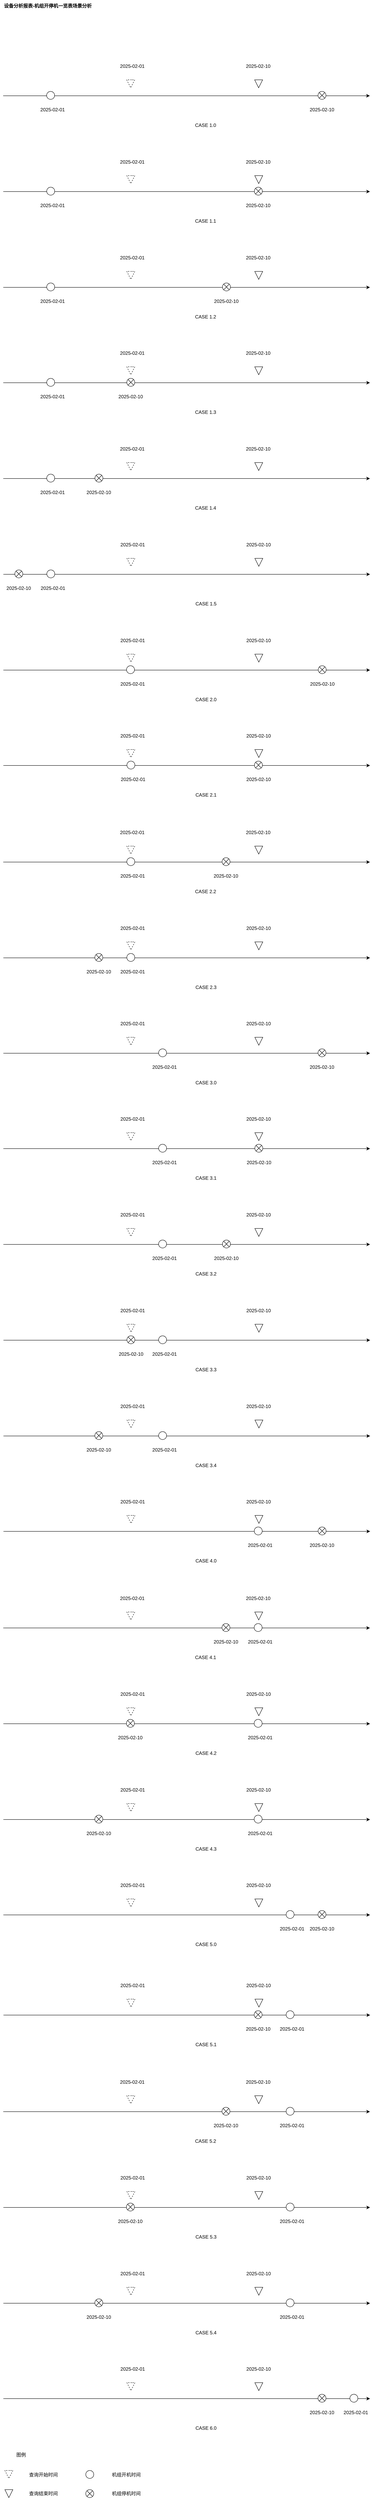 <mxfile version="26.0.15">
  <diagram name="第 1 页" id="MwHkkEf8tN-5ccca-qN6">
    <mxGraphModel dx="3351" dy="1382" grid="1" gridSize="10" guides="1" tooltips="1" connect="1" arrows="1" fold="1" page="1" pageScale="1" pageWidth="827" pageHeight="1169" math="0" shadow="0">
      <root>
        <mxCell id="0" />
        <mxCell id="1" parent="0" />
        <mxCell id="J7jB4TTMjMiGMBnz-TKs-1" value="" style="endArrow=classic;html=1;rounded=0;startArrow=none;startFill=0;endFill=1;labelBackgroundColor=none;fontColor=default;" edge="1" parent="1">
          <mxGeometry width="50" height="50" relative="1" as="geometry">
            <mxPoint x="-760" y="281" as="sourcePoint" />
            <mxPoint x="160" y="281" as="targetPoint" />
          </mxGeometry>
        </mxCell>
        <mxCell id="J7jB4TTMjMiGMBnz-TKs-3" value="" style="verticalLabelPosition=bottom;verticalAlign=top;html=1;shape=mxgraph.flowchart.on-page_reference;labelBackgroundColor=none;" vertex="1" parent="1">
          <mxGeometry x="-651" y="270" width="20" height="20" as="geometry" />
        </mxCell>
        <mxCell id="J7jB4TTMjMiGMBnz-TKs-8" value="" style="shape=sumEllipse;perimeter=ellipsePerimeter;whiteSpace=wrap;html=1;backgroundOutline=1;labelBackgroundColor=none;" vertex="1" parent="1">
          <mxGeometry x="30" y="270" width="20" height="20" as="geometry" />
        </mxCell>
        <mxCell id="J7jB4TTMjMiGMBnz-TKs-12" value="2025-02-01" style="text;html=1;align=center;verticalAlign=middle;whiteSpace=wrap;rounded=0;labelBackgroundColor=none;" vertex="1" parent="1">
          <mxGeometry x="-671" y="301" width="70" height="30" as="geometry" />
        </mxCell>
        <mxCell id="J7jB4TTMjMiGMBnz-TKs-13" value="2025-02-10" style="text;html=1;align=center;verticalAlign=middle;whiteSpace=wrap;rounded=0;labelBackgroundColor=none;" vertex="1" parent="1">
          <mxGeometry x="5" y="301" width="70" height="30" as="geometry" />
        </mxCell>
        <mxCell id="J7jB4TTMjMiGMBnz-TKs-16" value="2025-02-01" style="text;html=1;align=center;verticalAlign=middle;whiteSpace=wrap;rounded=0;labelBackgroundColor=none;" vertex="1" parent="1">
          <mxGeometry x="-471" y="192" width="70" height="30" as="geometry" />
        </mxCell>
        <mxCell id="J7jB4TTMjMiGMBnz-TKs-17" value="2025-02-10" style="text;html=1;align=center;verticalAlign=middle;whiteSpace=wrap;rounded=0;labelBackgroundColor=none;" vertex="1" parent="1">
          <mxGeometry x="-155" y="192" width="70" height="30" as="geometry" />
        </mxCell>
        <mxCell id="J7jB4TTMjMiGMBnz-TKs-18" value="CASE 1.0" style="text;html=1;align=center;verticalAlign=middle;whiteSpace=wrap;rounded=0;labelBackgroundColor=none;" vertex="1" parent="1">
          <mxGeometry x="-377" y="340" width="250" height="30" as="geometry" />
        </mxCell>
        <mxCell id="J7jB4TTMjMiGMBnz-TKs-50" value="设备分析报表-机组开停机一览表场景分析" style="text;html=1;align=left;verticalAlign=middle;whiteSpace=wrap;rounded=0;fontStyle=1;labelBackgroundColor=none;" vertex="1" parent="1">
          <mxGeometry x="-759.75" y="41" width="237.5" height="30" as="geometry" />
        </mxCell>
        <mxCell id="J7jB4TTMjMiGMBnz-TKs-105" value="查询开始时间" style="text;html=1;align=center;verticalAlign=middle;whiteSpace=wrap;rounded=0;labelBackgroundColor=none;" vertex="1" parent="1">
          <mxGeometry x="-704.35" y="6227" width="90" height="30" as="geometry" />
        </mxCell>
        <mxCell id="J7jB4TTMjMiGMBnz-TKs-106" value="查询结束时间" style="text;html=1;align=center;verticalAlign=middle;whiteSpace=wrap;rounded=0;labelBackgroundColor=none;" vertex="1" parent="1">
          <mxGeometry x="-704.35" y="6274" width="90" height="30" as="geometry" />
        </mxCell>
        <mxCell id="xu7K4sSo9NaXd2ChQRZj-1" value="" style="html=1;shadow=0;dashed=1;align=center;verticalAlign=middle;shape=mxgraph.arrows2.arrow;dy=0.6;dx=40;direction=south;notch=0;labelBackgroundColor=none;" vertex="1" parent="1">
          <mxGeometry x="-450" y="241" width="20" height="20" as="geometry" />
        </mxCell>
        <mxCell id="xu7K4sSo9NaXd2ChQRZj-2" value="" style="html=1;shadow=0;align=center;verticalAlign=middle;shape=mxgraph.arrows2.arrow;dy=0.6;dx=40;direction=south;notch=0;labelBackgroundColor=none;" vertex="1" parent="1">
          <mxGeometry x="-129" y="241" width="20" height="20" as="geometry" />
        </mxCell>
        <mxCell id="xu7K4sSo9NaXd2ChQRZj-54" value="" style="html=1;shadow=0;dashed=1;align=center;verticalAlign=middle;shape=mxgraph.arrows2.arrow;dy=0.6;dx=40;direction=south;notch=0;labelBackgroundColor=none;" vertex="1" parent="1">
          <mxGeometry x="-755.75" y="6231" width="20" height="20" as="geometry" />
        </mxCell>
        <mxCell id="xu7K4sSo9NaXd2ChQRZj-55" value="" style="html=1;shadow=0;align=center;verticalAlign=middle;shape=mxgraph.arrows2.arrow;dy=0.6;dx=40;direction=south;notch=0;labelBackgroundColor=none;" vertex="1" parent="1">
          <mxGeometry x="-755.75" y="6279" width="20" height="20" as="geometry" />
        </mxCell>
        <mxCell id="xu7K4sSo9NaXd2ChQRZj-66" value="" style="verticalLabelPosition=bottom;verticalAlign=top;html=1;shape=mxgraph.flowchart.on-page_reference;labelBackgroundColor=none;" vertex="1" parent="1">
          <mxGeometry x="-552.75" y="6231" width="20" height="20" as="geometry" />
        </mxCell>
        <mxCell id="xu7K4sSo9NaXd2ChQRZj-67" value="" style="shape=sumEllipse;perimeter=ellipsePerimeter;whiteSpace=wrap;html=1;backgroundOutline=1;labelBackgroundColor=none;" vertex="1" parent="1">
          <mxGeometry x="-552.75" y="6279" width="20" height="20" as="geometry" />
        </mxCell>
        <mxCell id="xu7K4sSo9NaXd2ChQRZj-68" value="机组开机时间" style="text;html=1;align=center;verticalAlign=middle;whiteSpace=wrap;rounded=0;labelBackgroundColor=none;" vertex="1" parent="1">
          <mxGeometry x="-495.75" y="6227" width="90" height="30" as="geometry" />
        </mxCell>
        <mxCell id="xu7K4sSo9NaXd2ChQRZj-69" value="机组停机时间" style="text;html=1;align=center;verticalAlign=middle;whiteSpace=wrap;rounded=0;labelBackgroundColor=none;" vertex="1" parent="1">
          <mxGeometry x="-495.75" y="6274" width="90" height="30" as="geometry" />
        </mxCell>
        <mxCell id="xu7K4sSo9NaXd2ChQRZj-327" value="" style="endArrow=classic;html=1;rounded=0;startArrow=none;startFill=0;endFill=1;labelBackgroundColor=none;fontColor=default;" edge="1" parent="1">
          <mxGeometry width="50" height="50" relative="1" as="geometry">
            <mxPoint x="-759.75" y="521" as="sourcePoint" />
            <mxPoint x="160.25" y="521" as="targetPoint" />
          </mxGeometry>
        </mxCell>
        <mxCell id="xu7K4sSo9NaXd2ChQRZj-328" value="" style="verticalLabelPosition=bottom;verticalAlign=top;html=1;shape=mxgraph.flowchart.on-page_reference;labelBackgroundColor=none;" vertex="1" parent="1">
          <mxGeometry x="-650.75" y="510" width="20" height="20" as="geometry" />
        </mxCell>
        <mxCell id="xu7K4sSo9NaXd2ChQRZj-329" value="" style="shape=sumEllipse;perimeter=ellipsePerimeter;whiteSpace=wrap;html=1;backgroundOutline=1;labelBackgroundColor=none;" vertex="1" parent="1">
          <mxGeometry x="-129.75" y="510" width="20" height="20" as="geometry" />
        </mxCell>
        <mxCell id="xu7K4sSo9NaXd2ChQRZj-330" value="2025-02-01" style="text;html=1;align=center;verticalAlign=middle;whiteSpace=wrap;rounded=0;labelBackgroundColor=none;" vertex="1" parent="1">
          <mxGeometry x="-670.75" y="541" width="70" height="30" as="geometry" />
        </mxCell>
        <mxCell id="xu7K4sSo9NaXd2ChQRZj-331" value="2025-02-10" style="text;html=1;align=center;verticalAlign=middle;whiteSpace=wrap;rounded=0;labelBackgroundColor=none;" vertex="1" parent="1">
          <mxGeometry x="-154.75" y="541" width="70" height="30" as="geometry" />
        </mxCell>
        <mxCell id="xu7K4sSo9NaXd2ChQRZj-332" value="2025-02-01" style="text;html=1;align=center;verticalAlign=middle;whiteSpace=wrap;rounded=0;labelBackgroundColor=none;" vertex="1" parent="1">
          <mxGeometry x="-470.75" y="432" width="70" height="30" as="geometry" />
        </mxCell>
        <mxCell id="xu7K4sSo9NaXd2ChQRZj-333" value="2025-02-10" style="text;html=1;align=center;verticalAlign=middle;whiteSpace=wrap;rounded=0;labelBackgroundColor=none;" vertex="1" parent="1">
          <mxGeometry x="-154.75" y="432" width="70" height="30" as="geometry" />
        </mxCell>
        <mxCell id="xu7K4sSo9NaXd2ChQRZj-334" value="CASE 1.1" style="text;html=1;align=center;verticalAlign=middle;whiteSpace=wrap;rounded=0;labelBackgroundColor=none;" vertex="1" parent="1">
          <mxGeometry x="-376.75" y="580" width="250" height="30" as="geometry" />
        </mxCell>
        <mxCell id="xu7K4sSo9NaXd2ChQRZj-335" value="" style="html=1;shadow=0;dashed=1;align=center;verticalAlign=middle;shape=mxgraph.arrows2.arrow;dy=0.6;dx=40;direction=south;notch=0;labelBackgroundColor=none;" vertex="1" parent="1">
          <mxGeometry x="-449.75" y="481" width="20" height="20" as="geometry" />
        </mxCell>
        <mxCell id="xu7K4sSo9NaXd2ChQRZj-336" value="" style="html=1;shadow=0;align=center;verticalAlign=middle;shape=mxgraph.arrows2.arrow;dy=0.6;dx=40;direction=south;notch=0;labelBackgroundColor=none;" vertex="1" parent="1">
          <mxGeometry x="-128.75" y="481" width="20" height="20" as="geometry" />
        </mxCell>
        <mxCell id="xu7K4sSo9NaXd2ChQRZj-337" value="" style="endArrow=classic;html=1;rounded=0;startArrow=none;startFill=0;endFill=1;labelBackgroundColor=none;fontColor=default;" edge="1" parent="1">
          <mxGeometry width="50" height="50" relative="1" as="geometry">
            <mxPoint x="-759.75" y="761" as="sourcePoint" />
            <mxPoint x="160.25" y="761" as="targetPoint" />
          </mxGeometry>
        </mxCell>
        <mxCell id="xu7K4sSo9NaXd2ChQRZj-338" value="" style="verticalLabelPosition=bottom;verticalAlign=top;html=1;shape=mxgraph.flowchart.on-page_reference;labelBackgroundColor=none;" vertex="1" parent="1">
          <mxGeometry x="-650.75" y="750" width="20" height="20" as="geometry" />
        </mxCell>
        <mxCell id="xu7K4sSo9NaXd2ChQRZj-339" value="" style="shape=sumEllipse;perimeter=ellipsePerimeter;whiteSpace=wrap;html=1;backgroundOutline=1;labelBackgroundColor=none;" vertex="1" parent="1">
          <mxGeometry x="-209.75" y="750" width="20" height="20" as="geometry" />
        </mxCell>
        <mxCell id="xu7K4sSo9NaXd2ChQRZj-340" value="2025-02-01" style="text;html=1;align=center;verticalAlign=middle;whiteSpace=wrap;rounded=0;labelBackgroundColor=none;" vertex="1" parent="1">
          <mxGeometry x="-670.75" y="781" width="70" height="30" as="geometry" />
        </mxCell>
        <mxCell id="xu7K4sSo9NaXd2ChQRZj-341" value="2025-02-10" style="text;html=1;align=center;verticalAlign=middle;whiteSpace=wrap;rounded=0;labelBackgroundColor=none;" vertex="1" parent="1">
          <mxGeometry x="-234.75" y="781" width="70" height="30" as="geometry" />
        </mxCell>
        <mxCell id="xu7K4sSo9NaXd2ChQRZj-342" value="2025-02-01" style="text;html=1;align=center;verticalAlign=middle;whiteSpace=wrap;rounded=0;labelBackgroundColor=none;" vertex="1" parent="1">
          <mxGeometry x="-470.75" y="672" width="70" height="30" as="geometry" />
        </mxCell>
        <mxCell id="xu7K4sSo9NaXd2ChQRZj-343" value="2025-02-10" style="text;html=1;align=center;verticalAlign=middle;whiteSpace=wrap;rounded=0;labelBackgroundColor=none;" vertex="1" parent="1">
          <mxGeometry x="-154.75" y="672" width="70" height="30" as="geometry" />
        </mxCell>
        <mxCell id="xu7K4sSo9NaXd2ChQRZj-344" value="CASE 1.2" style="text;html=1;align=center;verticalAlign=middle;whiteSpace=wrap;rounded=0;labelBackgroundColor=none;" vertex="1" parent="1">
          <mxGeometry x="-376.75" y="820" width="250" height="30" as="geometry" />
        </mxCell>
        <mxCell id="xu7K4sSo9NaXd2ChQRZj-345" value="" style="html=1;shadow=0;dashed=1;align=center;verticalAlign=middle;shape=mxgraph.arrows2.arrow;dy=0.6;dx=40;direction=south;notch=0;labelBackgroundColor=none;" vertex="1" parent="1">
          <mxGeometry x="-449.75" y="721" width="20" height="20" as="geometry" />
        </mxCell>
        <mxCell id="xu7K4sSo9NaXd2ChQRZj-346" value="" style="html=1;shadow=0;align=center;verticalAlign=middle;shape=mxgraph.arrows2.arrow;dy=0.6;dx=40;direction=south;notch=0;labelBackgroundColor=none;" vertex="1" parent="1">
          <mxGeometry x="-128.75" y="721" width="20" height="20" as="geometry" />
        </mxCell>
        <mxCell id="xu7K4sSo9NaXd2ChQRZj-347" value="" style="endArrow=classic;html=1;rounded=0;startArrow=none;startFill=0;endFill=1;labelBackgroundColor=none;fontColor=default;" edge="1" parent="1">
          <mxGeometry width="50" height="50" relative="1" as="geometry">
            <mxPoint x="-759.75" y="1000" as="sourcePoint" />
            <mxPoint x="160.25" y="1000" as="targetPoint" />
          </mxGeometry>
        </mxCell>
        <mxCell id="xu7K4sSo9NaXd2ChQRZj-348" value="" style="verticalLabelPosition=bottom;verticalAlign=top;html=1;shape=mxgraph.flowchart.on-page_reference;labelBackgroundColor=none;" vertex="1" parent="1">
          <mxGeometry x="-650.75" y="989" width="20" height="20" as="geometry" />
        </mxCell>
        <mxCell id="xu7K4sSo9NaXd2ChQRZj-349" value="" style="shape=sumEllipse;perimeter=ellipsePerimeter;whiteSpace=wrap;html=1;backgroundOutline=1;labelBackgroundColor=none;" vertex="1" parent="1">
          <mxGeometry x="-449.75" y="989" width="20" height="20" as="geometry" />
        </mxCell>
        <mxCell id="xu7K4sSo9NaXd2ChQRZj-350" value="2025-02-01" style="text;html=1;align=center;verticalAlign=middle;whiteSpace=wrap;rounded=0;labelBackgroundColor=none;" vertex="1" parent="1">
          <mxGeometry x="-670.75" y="1020" width="70" height="30" as="geometry" />
        </mxCell>
        <mxCell id="xu7K4sSo9NaXd2ChQRZj-351" value="2025-02-10" style="text;html=1;align=center;verticalAlign=middle;whiteSpace=wrap;rounded=0;labelBackgroundColor=none;" vertex="1" parent="1">
          <mxGeometry x="-474.75" y="1020" width="70" height="30" as="geometry" />
        </mxCell>
        <mxCell id="xu7K4sSo9NaXd2ChQRZj-352" value="2025-02-01" style="text;html=1;align=center;verticalAlign=middle;whiteSpace=wrap;rounded=0;labelBackgroundColor=none;" vertex="1" parent="1">
          <mxGeometry x="-470.75" y="911" width="70" height="30" as="geometry" />
        </mxCell>
        <mxCell id="xu7K4sSo9NaXd2ChQRZj-353" value="2025-02-10" style="text;html=1;align=center;verticalAlign=middle;whiteSpace=wrap;rounded=0;labelBackgroundColor=none;" vertex="1" parent="1">
          <mxGeometry x="-154.75" y="911" width="70" height="30" as="geometry" />
        </mxCell>
        <mxCell id="xu7K4sSo9NaXd2ChQRZj-354" value="CASE 1.3" style="text;html=1;align=center;verticalAlign=middle;whiteSpace=wrap;rounded=0;labelBackgroundColor=none;" vertex="1" parent="1">
          <mxGeometry x="-376.75" y="1059" width="250" height="30" as="geometry" />
        </mxCell>
        <mxCell id="xu7K4sSo9NaXd2ChQRZj-355" value="" style="html=1;shadow=0;dashed=1;align=center;verticalAlign=middle;shape=mxgraph.arrows2.arrow;dy=0.6;dx=40;direction=south;notch=0;labelBackgroundColor=none;" vertex="1" parent="1">
          <mxGeometry x="-449.75" y="960" width="20" height="20" as="geometry" />
        </mxCell>
        <mxCell id="xu7K4sSo9NaXd2ChQRZj-356" value="" style="html=1;shadow=0;align=center;verticalAlign=middle;shape=mxgraph.arrows2.arrow;dy=0.6;dx=40;direction=south;notch=0;labelBackgroundColor=none;" vertex="1" parent="1">
          <mxGeometry x="-128.75" y="960" width="20" height="20" as="geometry" />
        </mxCell>
        <mxCell id="xu7K4sSo9NaXd2ChQRZj-357" value="" style="endArrow=classic;html=1;rounded=0;startArrow=none;startFill=0;endFill=1;labelBackgroundColor=none;fontColor=default;" edge="1" parent="1">
          <mxGeometry width="50" height="50" relative="1" as="geometry">
            <mxPoint x="-759.75" y="1240" as="sourcePoint" />
            <mxPoint x="160.25" y="1240" as="targetPoint" />
          </mxGeometry>
        </mxCell>
        <mxCell id="xu7K4sSo9NaXd2ChQRZj-358" value="" style="verticalLabelPosition=bottom;verticalAlign=top;html=1;shape=mxgraph.flowchart.on-page_reference;labelBackgroundColor=none;" vertex="1" parent="1">
          <mxGeometry x="-650.75" y="1229" width="20" height="20" as="geometry" />
        </mxCell>
        <mxCell id="xu7K4sSo9NaXd2ChQRZj-359" value="" style="shape=sumEllipse;perimeter=ellipsePerimeter;whiteSpace=wrap;html=1;backgroundOutline=1;labelBackgroundColor=none;" vertex="1" parent="1">
          <mxGeometry x="-529.75" y="1229" width="20" height="20" as="geometry" />
        </mxCell>
        <mxCell id="xu7K4sSo9NaXd2ChQRZj-360" value="2025-02-01" style="text;html=1;align=center;verticalAlign=middle;whiteSpace=wrap;rounded=0;labelBackgroundColor=none;" vertex="1" parent="1">
          <mxGeometry x="-670.75" y="1260" width="70" height="30" as="geometry" />
        </mxCell>
        <mxCell id="xu7K4sSo9NaXd2ChQRZj-361" value="2025-02-10" style="text;html=1;align=center;verticalAlign=middle;whiteSpace=wrap;rounded=0;labelBackgroundColor=none;" vertex="1" parent="1">
          <mxGeometry x="-554.75" y="1260" width="70" height="30" as="geometry" />
        </mxCell>
        <mxCell id="xu7K4sSo9NaXd2ChQRZj-362" value="2025-02-01" style="text;html=1;align=center;verticalAlign=middle;whiteSpace=wrap;rounded=0;labelBackgroundColor=none;" vertex="1" parent="1">
          <mxGeometry x="-470.75" y="1151" width="70" height="30" as="geometry" />
        </mxCell>
        <mxCell id="xu7K4sSo9NaXd2ChQRZj-363" value="2025-02-10" style="text;html=1;align=center;verticalAlign=middle;whiteSpace=wrap;rounded=0;labelBackgroundColor=none;" vertex="1" parent="1">
          <mxGeometry x="-154.75" y="1151" width="70" height="30" as="geometry" />
        </mxCell>
        <mxCell id="xu7K4sSo9NaXd2ChQRZj-364" value="CASE 1.4" style="text;html=1;align=center;verticalAlign=middle;whiteSpace=wrap;rounded=0;labelBackgroundColor=none;" vertex="1" parent="1">
          <mxGeometry x="-376.75" y="1299" width="250" height="30" as="geometry" />
        </mxCell>
        <mxCell id="xu7K4sSo9NaXd2ChQRZj-365" value="" style="html=1;shadow=0;dashed=1;align=center;verticalAlign=middle;shape=mxgraph.arrows2.arrow;dy=0.6;dx=40;direction=south;notch=0;labelBackgroundColor=none;" vertex="1" parent="1">
          <mxGeometry x="-449.75" y="1200" width="20" height="20" as="geometry" />
        </mxCell>
        <mxCell id="xu7K4sSo9NaXd2ChQRZj-366" value="" style="html=1;shadow=0;align=center;verticalAlign=middle;shape=mxgraph.arrows2.arrow;dy=0.6;dx=40;direction=south;notch=0;labelBackgroundColor=none;" vertex="1" parent="1">
          <mxGeometry x="-128.75" y="1200" width="20" height="20" as="geometry" />
        </mxCell>
        <mxCell id="xu7K4sSo9NaXd2ChQRZj-367" value="" style="endArrow=classic;html=1;rounded=0;startArrow=none;startFill=0;endFill=1;labelBackgroundColor=none;fontColor=default;" edge="1" parent="1">
          <mxGeometry width="50" height="50" relative="1" as="geometry">
            <mxPoint x="-759.5" y="1480" as="sourcePoint" />
            <mxPoint x="160.5" y="1480" as="targetPoint" />
          </mxGeometry>
        </mxCell>
        <mxCell id="xu7K4sSo9NaXd2ChQRZj-368" value="" style="verticalLabelPosition=bottom;verticalAlign=top;html=1;shape=mxgraph.flowchart.on-page_reference;labelBackgroundColor=none;" vertex="1" parent="1">
          <mxGeometry x="-650.5" y="1469" width="20" height="20" as="geometry" />
        </mxCell>
        <mxCell id="xu7K4sSo9NaXd2ChQRZj-369" value="" style="shape=sumEllipse;perimeter=ellipsePerimeter;whiteSpace=wrap;html=1;backgroundOutline=1;labelBackgroundColor=none;" vertex="1" parent="1">
          <mxGeometry x="-730.75" y="1469" width="20" height="20" as="geometry" />
        </mxCell>
        <mxCell id="xu7K4sSo9NaXd2ChQRZj-370" value="2025-02-01" style="text;html=1;align=center;verticalAlign=middle;whiteSpace=wrap;rounded=0;labelBackgroundColor=none;" vertex="1" parent="1">
          <mxGeometry x="-670.5" y="1500" width="70" height="30" as="geometry" />
        </mxCell>
        <mxCell id="xu7K4sSo9NaXd2ChQRZj-371" value="2025-02-10" style="text;html=1;align=center;verticalAlign=middle;whiteSpace=wrap;rounded=0;labelBackgroundColor=none;" vertex="1" parent="1">
          <mxGeometry x="-755.75" y="1500" width="70" height="30" as="geometry" />
        </mxCell>
        <mxCell id="xu7K4sSo9NaXd2ChQRZj-372" value="2025-02-01" style="text;html=1;align=center;verticalAlign=middle;whiteSpace=wrap;rounded=0;labelBackgroundColor=none;" vertex="1" parent="1">
          <mxGeometry x="-470.5" y="1391" width="70" height="30" as="geometry" />
        </mxCell>
        <mxCell id="xu7K4sSo9NaXd2ChQRZj-373" value="2025-02-10" style="text;html=1;align=center;verticalAlign=middle;whiteSpace=wrap;rounded=0;labelBackgroundColor=none;" vertex="1" parent="1">
          <mxGeometry x="-154.5" y="1391" width="70" height="30" as="geometry" />
        </mxCell>
        <mxCell id="xu7K4sSo9NaXd2ChQRZj-374" value="CASE 1.5" style="text;html=1;align=center;verticalAlign=middle;whiteSpace=wrap;rounded=0;labelBackgroundColor=none;" vertex="1" parent="1">
          <mxGeometry x="-376.5" y="1539" width="250" height="30" as="geometry" />
        </mxCell>
        <mxCell id="xu7K4sSo9NaXd2ChQRZj-375" value="" style="html=1;shadow=0;dashed=1;align=center;verticalAlign=middle;shape=mxgraph.arrows2.arrow;dy=0.6;dx=40;direction=south;notch=0;labelBackgroundColor=none;" vertex="1" parent="1">
          <mxGeometry x="-449.5" y="1440" width="20" height="20" as="geometry" />
        </mxCell>
        <mxCell id="xu7K4sSo9NaXd2ChQRZj-376" value="" style="html=1;shadow=0;align=center;verticalAlign=middle;shape=mxgraph.arrows2.arrow;dy=0.6;dx=40;direction=south;notch=0;labelBackgroundColor=none;" vertex="1" parent="1">
          <mxGeometry x="-128.5" y="1440" width="20" height="20" as="geometry" />
        </mxCell>
        <mxCell id="xu7K4sSo9NaXd2ChQRZj-377" value="" style="endArrow=classic;html=1;rounded=0;startArrow=none;startFill=0;endFill=1;labelBackgroundColor=none;fontColor=default;" edge="1" parent="1">
          <mxGeometry width="50" height="50" relative="1" as="geometry">
            <mxPoint x="-759.5" y="1720" as="sourcePoint" />
            <mxPoint x="160.5" y="1720" as="targetPoint" />
          </mxGeometry>
        </mxCell>
        <mxCell id="xu7K4sSo9NaXd2ChQRZj-378" value="" style="verticalLabelPosition=bottom;verticalAlign=top;html=1;shape=mxgraph.flowchart.on-page_reference;labelBackgroundColor=none;" vertex="1" parent="1">
          <mxGeometry x="-450.5" y="1709" width="20" height="20" as="geometry" />
        </mxCell>
        <mxCell id="xu7K4sSo9NaXd2ChQRZj-379" value="" style="shape=sumEllipse;perimeter=ellipsePerimeter;whiteSpace=wrap;html=1;backgroundOutline=1;labelBackgroundColor=none;" vertex="1" parent="1">
          <mxGeometry x="30.5" y="1709" width="20" height="20" as="geometry" />
        </mxCell>
        <mxCell id="xu7K4sSo9NaXd2ChQRZj-380" value="2025-02-01" style="text;html=1;align=center;verticalAlign=middle;whiteSpace=wrap;rounded=0;labelBackgroundColor=none;" vertex="1" parent="1">
          <mxGeometry x="-470.5" y="1740" width="70" height="30" as="geometry" />
        </mxCell>
        <mxCell id="xu7K4sSo9NaXd2ChQRZj-381" value="2025-02-10" style="text;html=1;align=center;verticalAlign=middle;whiteSpace=wrap;rounded=0;labelBackgroundColor=none;" vertex="1" parent="1">
          <mxGeometry x="5.5" y="1740" width="70" height="30" as="geometry" />
        </mxCell>
        <mxCell id="xu7K4sSo9NaXd2ChQRZj-382" value="2025-02-01" style="text;html=1;align=center;verticalAlign=middle;whiteSpace=wrap;rounded=0;labelBackgroundColor=none;" vertex="1" parent="1">
          <mxGeometry x="-470.5" y="1631" width="70" height="30" as="geometry" />
        </mxCell>
        <mxCell id="xu7K4sSo9NaXd2ChQRZj-383" value="2025-02-10" style="text;html=1;align=center;verticalAlign=middle;whiteSpace=wrap;rounded=0;labelBackgroundColor=none;" vertex="1" parent="1">
          <mxGeometry x="-154.5" y="1631" width="70" height="30" as="geometry" />
        </mxCell>
        <mxCell id="xu7K4sSo9NaXd2ChQRZj-384" value="CASE 2.0" style="text;html=1;align=center;verticalAlign=middle;whiteSpace=wrap;rounded=0;labelBackgroundColor=none;" vertex="1" parent="1">
          <mxGeometry x="-376.5" y="1779" width="250" height="30" as="geometry" />
        </mxCell>
        <mxCell id="xu7K4sSo9NaXd2ChQRZj-385" value="" style="html=1;shadow=0;dashed=1;align=center;verticalAlign=middle;shape=mxgraph.arrows2.arrow;dy=0.6;dx=40;direction=south;notch=0;labelBackgroundColor=none;" vertex="1" parent="1">
          <mxGeometry x="-449.5" y="1680" width="20" height="20" as="geometry" />
        </mxCell>
        <mxCell id="xu7K4sSo9NaXd2ChQRZj-386" value="" style="html=1;shadow=0;align=center;verticalAlign=middle;shape=mxgraph.arrows2.arrow;dy=0.6;dx=40;direction=south;notch=0;labelBackgroundColor=none;" vertex="1" parent="1">
          <mxGeometry x="-128.5" y="1680" width="20" height="20" as="geometry" />
        </mxCell>
        <mxCell id="xu7K4sSo9NaXd2ChQRZj-387" value="" style="endArrow=classic;html=1;rounded=0;startArrow=none;startFill=0;endFill=1;labelBackgroundColor=none;fontColor=default;" edge="1" parent="1">
          <mxGeometry width="50" height="50" relative="1" as="geometry">
            <mxPoint x="-759.5" y="1959" as="sourcePoint" />
            <mxPoint x="160.5" y="1959" as="targetPoint" />
          </mxGeometry>
        </mxCell>
        <mxCell id="xu7K4sSo9NaXd2ChQRZj-388" value="" style="verticalLabelPosition=bottom;verticalAlign=top;html=1;shape=mxgraph.flowchart.on-page_reference;labelBackgroundColor=none;" vertex="1" parent="1">
          <mxGeometry x="-449.5" y="1948" width="20" height="20" as="geometry" />
        </mxCell>
        <mxCell id="xu7K4sSo9NaXd2ChQRZj-389" value="" style="shape=sumEllipse;perimeter=ellipsePerimeter;whiteSpace=wrap;html=1;backgroundOutline=1;labelBackgroundColor=none;" vertex="1" parent="1">
          <mxGeometry x="-129.5" y="1948" width="20" height="20" as="geometry" />
        </mxCell>
        <mxCell id="xu7K4sSo9NaXd2ChQRZj-390" value="2025-02-01" style="text;html=1;align=center;verticalAlign=middle;whiteSpace=wrap;rounded=0;labelBackgroundColor=none;" vertex="1" parent="1">
          <mxGeometry x="-469.5" y="1979" width="70" height="30" as="geometry" />
        </mxCell>
        <mxCell id="xu7K4sSo9NaXd2ChQRZj-391" value="2025-02-10" style="text;html=1;align=center;verticalAlign=middle;whiteSpace=wrap;rounded=0;labelBackgroundColor=none;" vertex="1" parent="1">
          <mxGeometry x="-154.5" y="1979" width="70" height="30" as="geometry" />
        </mxCell>
        <mxCell id="xu7K4sSo9NaXd2ChQRZj-392" value="2025-02-01" style="text;html=1;align=center;verticalAlign=middle;whiteSpace=wrap;rounded=0;labelBackgroundColor=none;" vertex="1" parent="1">
          <mxGeometry x="-470.5" y="1870" width="70" height="30" as="geometry" />
        </mxCell>
        <mxCell id="xu7K4sSo9NaXd2ChQRZj-393" value="2025-02-10" style="text;html=1;align=center;verticalAlign=middle;whiteSpace=wrap;rounded=0;labelBackgroundColor=none;" vertex="1" parent="1">
          <mxGeometry x="-154.5" y="1870" width="70" height="30" as="geometry" />
        </mxCell>
        <mxCell id="xu7K4sSo9NaXd2ChQRZj-394" value="CASE 2.1" style="text;html=1;align=center;verticalAlign=middle;whiteSpace=wrap;rounded=0;labelBackgroundColor=none;" vertex="1" parent="1">
          <mxGeometry x="-376.5" y="2018" width="250" height="30" as="geometry" />
        </mxCell>
        <mxCell id="xu7K4sSo9NaXd2ChQRZj-395" value="" style="html=1;shadow=0;dashed=1;align=center;verticalAlign=middle;shape=mxgraph.arrows2.arrow;dy=0.6;dx=40;direction=south;notch=0;labelBackgroundColor=none;" vertex="1" parent="1">
          <mxGeometry x="-449.5" y="1919" width="20" height="20" as="geometry" />
        </mxCell>
        <mxCell id="xu7K4sSo9NaXd2ChQRZj-396" value="" style="html=1;shadow=0;align=center;verticalAlign=middle;shape=mxgraph.arrows2.arrow;dy=0.6;dx=40;direction=south;notch=0;labelBackgroundColor=none;" vertex="1" parent="1">
          <mxGeometry x="-128.5" y="1919" width="20" height="20" as="geometry" />
        </mxCell>
        <mxCell id="xu7K4sSo9NaXd2ChQRZj-397" value="" style="endArrow=classic;html=1;rounded=0;startArrow=none;startFill=0;endFill=1;labelBackgroundColor=none;fontColor=default;" edge="1" parent="1">
          <mxGeometry width="50" height="50" relative="1" as="geometry">
            <mxPoint x="-759.75" y="2201" as="sourcePoint" />
            <mxPoint x="160.25" y="2201" as="targetPoint" />
          </mxGeometry>
        </mxCell>
        <mxCell id="xu7K4sSo9NaXd2ChQRZj-398" value="" style="verticalLabelPosition=bottom;verticalAlign=top;html=1;shape=mxgraph.flowchart.on-page_reference;labelBackgroundColor=none;" vertex="1" parent="1">
          <mxGeometry x="-449.75" y="2190" width="20" height="20" as="geometry" />
        </mxCell>
        <mxCell id="xu7K4sSo9NaXd2ChQRZj-399" value="" style="shape=sumEllipse;perimeter=ellipsePerimeter;whiteSpace=wrap;html=1;backgroundOutline=1;labelBackgroundColor=none;" vertex="1" parent="1">
          <mxGeometry x="-210.75" y="2190" width="20" height="20" as="geometry" />
        </mxCell>
        <mxCell id="xu7K4sSo9NaXd2ChQRZj-400" value="2025-02-01" style="text;html=1;align=center;verticalAlign=middle;whiteSpace=wrap;rounded=0;labelBackgroundColor=none;" vertex="1" parent="1">
          <mxGeometry x="-469.75" y="2221" width="70" height="30" as="geometry" />
        </mxCell>
        <mxCell id="xu7K4sSo9NaXd2ChQRZj-401" value="2025-02-10" style="text;html=1;align=center;verticalAlign=middle;whiteSpace=wrap;rounded=0;labelBackgroundColor=none;" vertex="1" parent="1">
          <mxGeometry x="-235.75" y="2221" width="70" height="30" as="geometry" />
        </mxCell>
        <mxCell id="xu7K4sSo9NaXd2ChQRZj-402" value="2025-02-01" style="text;html=1;align=center;verticalAlign=middle;whiteSpace=wrap;rounded=0;labelBackgroundColor=none;" vertex="1" parent="1">
          <mxGeometry x="-470.75" y="2112" width="70" height="30" as="geometry" />
        </mxCell>
        <mxCell id="xu7K4sSo9NaXd2ChQRZj-403" value="2025-02-10" style="text;html=1;align=center;verticalAlign=middle;whiteSpace=wrap;rounded=0;labelBackgroundColor=none;" vertex="1" parent="1">
          <mxGeometry x="-154.75" y="2112" width="70" height="30" as="geometry" />
        </mxCell>
        <mxCell id="xu7K4sSo9NaXd2ChQRZj-404" value="CASE 2.2" style="text;html=1;align=center;verticalAlign=middle;whiteSpace=wrap;rounded=0;labelBackgroundColor=none;" vertex="1" parent="1">
          <mxGeometry x="-376.75" y="2260" width="250" height="30" as="geometry" />
        </mxCell>
        <mxCell id="xu7K4sSo9NaXd2ChQRZj-405" value="" style="html=1;shadow=0;dashed=1;align=center;verticalAlign=middle;shape=mxgraph.arrows2.arrow;dy=0.6;dx=40;direction=south;notch=0;labelBackgroundColor=none;" vertex="1" parent="1">
          <mxGeometry x="-449.75" y="2161" width="20" height="20" as="geometry" />
        </mxCell>
        <mxCell id="xu7K4sSo9NaXd2ChQRZj-406" value="" style="html=1;shadow=0;align=center;verticalAlign=middle;shape=mxgraph.arrows2.arrow;dy=0.6;dx=40;direction=south;notch=0;labelBackgroundColor=none;" vertex="1" parent="1">
          <mxGeometry x="-128.75" y="2161" width="20" height="20" as="geometry" />
        </mxCell>
        <mxCell id="xu7K4sSo9NaXd2ChQRZj-407" value="" style="endArrow=classic;html=1;rounded=0;startArrow=none;startFill=0;endFill=1;labelBackgroundColor=none;fontColor=default;" edge="1" parent="1">
          <mxGeometry width="50" height="50" relative="1" as="geometry">
            <mxPoint x="-759.5" y="2441" as="sourcePoint" />
            <mxPoint x="160.5" y="2441" as="targetPoint" />
          </mxGeometry>
        </mxCell>
        <mxCell id="xu7K4sSo9NaXd2ChQRZj-408" value="" style="verticalLabelPosition=bottom;verticalAlign=top;html=1;shape=mxgraph.flowchart.on-page_reference;labelBackgroundColor=none;" vertex="1" parent="1">
          <mxGeometry x="-449.75" y="2430" width="20" height="20" as="geometry" />
        </mxCell>
        <mxCell id="xu7K4sSo9NaXd2ChQRZj-409" value="" style="shape=sumEllipse;perimeter=ellipsePerimeter;whiteSpace=wrap;html=1;backgroundOutline=1;labelBackgroundColor=none;" vertex="1" parent="1">
          <mxGeometry x="-530" y="2430" width="20" height="20" as="geometry" />
        </mxCell>
        <mxCell id="xu7K4sSo9NaXd2ChQRZj-410" value="2025-02-01" style="text;html=1;align=center;verticalAlign=middle;whiteSpace=wrap;rounded=0;labelBackgroundColor=none;" vertex="1" parent="1">
          <mxGeometry x="-469.75" y="2461" width="70" height="30" as="geometry" />
        </mxCell>
        <mxCell id="xu7K4sSo9NaXd2ChQRZj-411" value="2025-02-10" style="text;html=1;align=center;verticalAlign=middle;whiteSpace=wrap;rounded=0;labelBackgroundColor=none;" vertex="1" parent="1">
          <mxGeometry x="-555" y="2461" width="70" height="30" as="geometry" />
        </mxCell>
        <mxCell id="xu7K4sSo9NaXd2ChQRZj-412" value="2025-02-01" style="text;html=1;align=center;verticalAlign=middle;whiteSpace=wrap;rounded=0;labelBackgroundColor=none;" vertex="1" parent="1">
          <mxGeometry x="-470.5" y="2352" width="70" height="30" as="geometry" />
        </mxCell>
        <mxCell id="xu7K4sSo9NaXd2ChQRZj-413" value="2025-02-10" style="text;html=1;align=center;verticalAlign=middle;whiteSpace=wrap;rounded=0;labelBackgroundColor=none;" vertex="1" parent="1">
          <mxGeometry x="-154.5" y="2352" width="70" height="30" as="geometry" />
        </mxCell>
        <mxCell id="xu7K4sSo9NaXd2ChQRZj-414" value="CASE 2.3" style="text;html=1;align=center;verticalAlign=middle;whiteSpace=wrap;rounded=0;labelBackgroundColor=none;" vertex="1" parent="1">
          <mxGeometry x="-376.5" y="2500" width="250" height="30" as="geometry" />
        </mxCell>
        <mxCell id="xu7K4sSo9NaXd2ChQRZj-415" value="" style="html=1;shadow=0;dashed=1;align=center;verticalAlign=middle;shape=mxgraph.arrows2.arrow;dy=0.6;dx=40;direction=south;notch=0;labelBackgroundColor=none;" vertex="1" parent="1">
          <mxGeometry x="-449.5" y="2401" width="20" height="20" as="geometry" />
        </mxCell>
        <mxCell id="xu7K4sSo9NaXd2ChQRZj-416" value="" style="html=1;shadow=0;align=center;verticalAlign=middle;shape=mxgraph.arrows2.arrow;dy=0.6;dx=40;direction=south;notch=0;labelBackgroundColor=none;" vertex="1" parent="1">
          <mxGeometry x="-128.5" y="2401" width="20" height="20" as="geometry" />
        </mxCell>
        <mxCell id="xu7K4sSo9NaXd2ChQRZj-417" value="" style="endArrow=classic;html=1;rounded=0;startArrow=none;startFill=0;endFill=1;labelBackgroundColor=none;fontColor=default;" edge="1" parent="1">
          <mxGeometry width="50" height="50" relative="1" as="geometry">
            <mxPoint x="-759.5" y="2680" as="sourcePoint" />
            <mxPoint x="160.5" y="2680" as="targetPoint" />
          </mxGeometry>
        </mxCell>
        <mxCell id="xu7K4sSo9NaXd2ChQRZj-418" value="" style="verticalLabelPosition=bottom;verticalAlign=top;html=1;shape=mxgraph.flowchart.on-page_reference;labelBackgroundColor=none;" vertex="1" parent="1">
          <mxGeometry x="-370" y="2669" width="20" height="20" as="geometry" />
        </mxCell>
        <mxCell id="xu7K4sSo9NaXd2ChQRZj-419" value="" style="shape=sumEllipse;perimeter=ellipsePerimeter;whiteSpace=wrap;html=1;backgroundOutline=1;labelBackgroundColor=none;" vertex="1" parent="1">
          <mxGeometry x="30" y="2669" width="20" height="20" as="geometry" />
        </mxCell>
        <mxCell id="xu7K4sSo9NaXd2ChQRZj-420" value="2025-02-01" style="text;html=1;align=center;verticalAlign=middle;whiteSpace=wrap;rounded=0;labelBackgroundColor=none;" vertex="1" parent="1">
          <mxGeometry x="-390" y="2700" width="70" height="30" as="geometry" />
        </mxCell>
        <mxCell id="xu7K4sSo9NaXd2ChQRZj-421" value="2025-02-10" style="text;html=1;align=center;verticalAlign=middle;whiteSpace=wrap;rounded=0;labelBackgroundColor=none;" vertex="1" parent="1">
          <mxGeometry x="5" y="2700" width="70" height="30" as="geometry" />
        </mxCell>
        <mxCell id="xu7K4sSo9NaXd2ChQRZj-422" value="2025-02-01" style="text;html=1;align=center;verticalAlign=middle;whiteSpace=wrap;rounded=0;labelBackgroundColor=none;" vertex="1" parent="1">
          <mxGeometry x="-470.5" y="2591" width="70" height="30" as="geometry" />
        </mxCell>
        <mxCell id="xu7K4sSo9NaXd2ChQRZj-423" value="2025-02-10" style="text;html=1;align=center;verticalAlign=middle;whiteSpace=wrap;rounded=0;labelBackgroundColor=none;" vertex="1" parent="1">
          <mxGeometry x="-154.5" y="2591" width="70" height="30" as="geometry" />
        </mxCell>
        <mxCell id="xu7K4sSo9NaXd2ChQRZj-424" value="CASE 3.0" style="text;html=1;align=center;verticalAlign=middle;whiteSpace=wrap;rounded=0;labelBackgroundColor=none;" vertex="1" parent="1">
          <mxGeometry x="-376.5" y="2739" width="250" height="30" as="geometry" />
        </mxCell>
        <mxCell id="xu7K4sSo9NaXd2ChQRZj-425" value="" style="html=1;shadow=0;dashed=1;align=center;verticalAlign=middle;shape=mxgraph.arrows2.arrow;dy=0.6;dx=40;direction=south;notch=0;labelBackgroundColor=none;" vertex="1" parent="1">
          <mxGeometry x="-449.5" y="2640" width="20" height="20" as="geometry" />
        </mxCell>
        <mxCell id="xu7K4sSo9NaXd2ChQRZj-426" value="" style="html=1;shadow=0;align=center;verticalAlign=middle;shape=mxgraph.arrows2.arrow;dy=0.6;dx=40;direction=south;notch=0;labelBackgroundColor=none;" vertex="1" parent="1">
          <mxGeometry x="-128.5" y="2640" width="20" height="20" as="geometry" />
        </mxCell>
        <mxCell id="xu7K4sSo9NaXd2ChQRZj-427" value="" style="endArrow=classic;html=1;rounded=0;startArrow=none;startFill=0;endFill=1;labelBackgroundColor=none;fontColor=default;" edge="1" parent="1">
          <mxGeometry width="50" height="50" relative="1" as="geometry">
            <mxPoint x="-759.5" y="2919" as="sourcePoint" />
            <mxPoint x="160.5" y="2919" as="targetPoint" />
          </mxGeometry>
        </mxCell>
        <mxCell id="xu7K4sSo9NaXd2ChQRZj-428" value="" style="verticalLabelPosition=bottom;verticalAlign=top;html=1;shape=mxgraph.flowchart.on-page_reference;labelBackgroundColor=none;" vertex="1" parent="1">
          <mxGeometry x="-370" y="2908" width="20" height="20" as="geometry" />
        </mxCell>
        <mxCell id="xu7K4sSo9NaXd2ChQRZj-429" value="" style="shape=sumEllipse;perimeter=ellipsePerimeter;whiteSpace=wrap;html=1;backgroundOutline=1;labelBackgroundColor=none;" vertex="1" parent="1">
          <mxGeometry x="-128.5" y="2908" width="20" height="20" as="geometry" />
        </mxCell>
        <mxCell id="xu7K4sSo9NaXd2ChQRZj-430" value="2025-02-01" style="text;html=1;align=center;verticalAlign=middle;whiteSpace=wrap;rounded=0;labelBackgroundColor=none;" vertex="1" parent="1">
          <mxGeometry x="-390" y="2939" width="70" height="30" as="geometry" />
        </mxCell>
        <mxCell id="xu7K4sSo9NaXd2ChQRZj-431" value="2025-02-10" style="text;html=1;align=center;verticalAlign=middle;whiteSpace=wrap;rounded=0;labelBackgroundColor=none;" vertex="1" parent="1">
          <mxGeometry x="-153.5" y="2939" width="70" height="30" as="geometry" />
        </mxCell>
        <mxCell id="xu7K4sSo9NaXd2ChQRZj-432" value="2025-02-01" style="text;html=1;align=center;verticalAlign=middle;whiteSpace=wrap;rounded=0;labelBackgroundColor=none;" vertex="1" parent="1">
          <mxGeometry x="-470.5" y="2830" width="70" height="30" as="geometry" />
        </mxCell>
        <mxCell id="xu7K4sSo9NaXd2ChQRZj-433" value="2025-02-10" style="text;html=1;align=center;verticalAlign=middle;whiteSpace=wrap;rounded=0;labelBackgroundColor=none;" vertex="1" parent="1">
          <mxGeometry x="-154.5" y="2830" width="70" height="30" as="geometry" />
        </mxCell>
        <mxCell id="xu7K4sSo9NaXd2ChQRZj-434" value="CASE 3.1" style="text;html=1;align=center;verticalAlign=middle;whiteSpace=wrap;rounded=0;labelBackgroundColor=none;" vertex="1" parent="1">
          <mxGeometry x="-376.5" y="2978" width="250" height="30" as="geometry" />
        </mxCell>
        <mxCell id="xu7K4sSo9NaXd2ChQRZj-435" value="" style="html=1;shadow=0;dashed=1;align=center;verticalAlign=middle;shape=mxgraph.arrows2.arrow;dy=0.6;dx=40;direction=south;notch=0;labelBackgroundColor=none;" vertex="1" parent="1">
          <mxGeometry x="-449.5" y="2879" width="20" height="20" as="geometry" />
        </mxCell>
        <mxCell id="xu7K4sSo9NaXd2ChQRZj-436" value="" style="html=1;shadow=0;align=center;verticalAlign=middle;shape=mxgraph.arrows2.arrow;dy=0.6;dx=40;direction=south;notch=0;labelBackgroundColor=none;" vertex="1" parent="1">
          <mxGeometry x="-128.5" y="2879" width="20" height="20" as="geometry" />
        </mxCell>
        <mxCell id="xu7K4sSo9NaXd2ChQRZj-437" value="" style="endArrow=classic;html=1;rounded=0;startArrow=none;startFill=0;endFill=1;labelBackgroundColor=none;fontColor=default;" edge="1" parent="1">
          <mxGeometry width="50" height="50" relative="1" as="geometry">
            <mxPoint x="-759.5" y="3159" as="sourcePoint" />
            <mxPoint x="160.5" y="3159" as="targetPoint" />
          </mxGeometry>
        </mxCell>
        <mxCell id="xu7K4sSo9NaXd2ChQRZj-438" value="" style="verticalLabelPosition=bottom;verticalAlign=top;html=1;shape=mxgraph.flowchart.on-page_reference;labelBackgroundColor=none;" vertex="1" parent="1">
          <mxGeometry x="-370" y="3148" width="20" height="20" as="geometry" />
        </mxCell>
        <mxCell id="xu7K4sSo9NaXd2ChQRZj-439" value="" style="shape=sumEllipse;perimeter=ellipsePerimeter;whiteSpace=wrap;html=1;backgroundOutline=1;labelBackgroundColor=none;" vertex="1" parent="1">
          <mxGeometry x="-209.75" y="3148" width="20" height="20" as="geometry" />
        </mxCell>
        <mxCell id="xu7K4sSo9NaXd2ChQRZj-440" value="2025-02-01" style="text;html=1;align=center;verticalAlign=middle;whiteSpace=wrap;rounded=0;labelBackgroundColor=none;" vertex="1" parent="1">
          <mxGeometry x="-390" y="3179" width="70" height="30" as="geometry" />
        </mxCell>
        <mxCell id="xu7K4sSo9NaXd2ChQRZj-441" value="2025-02-10" style="text;html=1;align=center;verticalAlign=middle;whiteSpace=wrap;rounded=0;labelBackgroundColor=none;" vertex="1" parent="1">
          <mxGeometry x="-234.75" y="3179" width="70" height="30" as="geometry" />
        </mxCell>
        <mxCell id="xu7K4sSo9NaXd2ChQRZj-442" value="2025-02-01" style="text;html=1;align=center;verticalAlign=middle;whiteSpace=wrap;rounded=0;labelBackgroundColor=none;" vertex="1" parent="1">
          <mxGeometry x="-470.5" y="3070" width="70" height="30" as="geometry" />
        </mxCell>
        <mxCell id="xu7K4sSo9NaXd2ChQRZj-443" value="2025-02-10" style="text;html=1;align=center;verticalAlign=middle;whiteSpace=wrap;rounded=0;labelBackgroundColor=none;" vertex="1" parent="1">
          <mxGeometry x="-154.5" y="3070" width="70" height="30" as="geometry" />
        </mxCell>
        <mxCell id="xu7K4sSo9NaXd2ChQRZj-444" value="CASE 3.2" style="text;html=1;align=center;verticalAlign=middle;whiteSpace=wrap;rounded=0;labelBackgroundColor=none;" vertex="1" parent="1">
          <mxGeometry x="-376.5" y="3218" width="250" height="30" as="geometry" />
        </mxCell>
        <mxCell id="xu7K4sSo9NaXd2ChQRZj-445" value="" style="html=1;shadow=0;dashed=1;align=center;verticalAlign=middle;shape=mxgraph.arrows2.arrow;dy=0.6;dx=40;direction=south;notch=0;labelBackgroundColor=none;" vertex="1" parent="1">
          <mxGeometry x="-449.5" y="3119" width="20" height="20" as="geometry" />
        </mxCell>
        <mxCell id="xu7K4sSo9NaXd2ChQRZj-446" value="" style="html=1;shadow=0;align=center;verticalAlign=middle;shape=mxgraph.arrows2.arrow;dy=0.6;dx=40;direction=south;notch=0;labelBackgroundColor=none;" vertex="1" parent="1">
          <mxGeometry x="-128.5" y="3119" width="20" height="20" as="geometry" />
        </mxCell>
        <mxCell id="xu7K4sSo9NaXd2ChQRZj-447" value="" style="endArrow=classic;html=1;rounded=0;startArrow=none;startFill=0;endFill=1;labelBackgroundColor=none;fontColor=default;" edge="1" parent="1">
          <mxGeometry width="50" height="50" relative="1" as="geometry">
            <mxPoint x="-759.25" y="3399" as="sourcePoint" />
            <mxPoint x="160.75" y="3399" as="targetPoint" />
          </mxGeometry>
        </mxCell>
        <mxCell id="xu7K4sSo9NaXd2ChQRZj-448" value="" style="verticalLabelPosition=bottom;verticalAlign=top;html=1;shape=mxgraph.flowchart.on-page_reference;labelBackgroundColor=none;" vertex="1" parent="1">
          <mxGeometry x="-370" y="3388" width="20" height="20" as="geometry" />
        </mxCell>
        <mxCell id="xu7K4sSo9NaXd2ChQRZj-449" value="" style="shape=sumEllipse;perimeter=ellipsePerimeter;whiteSpace=wrap;html=1;backgroundOutline=1;labelBackgroundColor=none;" vertex="1" parent="1">
          <mxGeometry x="-449.5" y="3388" width="20" height="20" as="geometry" />
        </mxCell>
        <mxCell id="xu7K4sSo9NaXd2ChQRZj-450" value="2025-02-01" style="text;html=1;align=center;verticalAlign=middle;whiteSpace=wrap;rounded=0;labelBackgroundColor=none;" vertex="1" parent="1">
          <mxGeometry x="-390" y="3419" width="70" height="30" as="geometry" />
        </mxCell>
        <mxCell id="xu7K4sSo9NaXd2ChQRZj-451" value="2025-02-10" style="text;html=1;align=center;verticalAlign=middle;whiteSpace=wrap;rounded=0;labelBackgroundColor=none;" vertex="1" parent="1">
          <mxGeometry x="-474.5" y="3419" width="70" height="30" as="geometry" />
        </mxCell>
        <mxCell id="xu7K4sSo9NaXd2ChQRZj-452" value="2025-02-01" style="text;html=1;align=center;verticalAlign=middle;whiteSpace=wrap;rounded=0;labelBackgroundColor=none;" vertex="1" parent="1">
          <mxGeometry x="-470.25" y="3310" width="70" height="30" as="geometry" />
        </mxCell>
        <mxCell id="xu7K4sSo9NaXd2ChQRZj-453" value="2025-02-10" style="text;html=1;align=center;verticalAlign=middle;whiteSpace=wrap;rounded=0;labelBackgroundColor=none;" vertex="1" parent="1">
          <mxGeometry x="-154.25" y="3310" width="70" height="30" as="geometry" />
        </mxCell>
        <mxCell id="xu7K4sSo9NaXd2ChQRZj-454" value="CASE 3.3" style="text;html=1;align=center;verticalAlign=middle;whiteSpace=wrap;rounded=0;labelBackgroundColor=none;" vertex="1" parent="1">
          <mxGeometry x="-376.25" y="3458" width="250" height="30" as="geometry" />
        </mxCell>
        <mxCell id="xu7K4sSo9NaXd2ChQRZj-455" value="" style="html=1;shadow=0;dashed=1;align=center;verticalAlign=middle;shape=mxgraph.arrows2.arrow;dy=0.6;dx=40;direction=south;notch=0;labelBackgroundColor=none;" vertex="1" parent="1">
          <mxGeometry x="-449.25" y="3359" width="20" height="20" as="geometry" />
        </mxCell>
        <mxCell id="xu7K4sSo9NaXd2ChQRZj-456" value="" style="html=1;shadow=0;align=center;verticalAlign=middle;shape=mxgraph.arrows2.arrow;dy=0.6;dx=40;direction=south;notch=0;labelBackgroundColor=none;" vertex="1" parent="1">
          <mxGeometry x="-128.25" y="3359" width="20" height="20" as="geometry" />
        </mxCell>
        <mxCell id="xu7K4sSo9NaXd2ChQRZj-457" value="" style="endArrow=classic;html=1;rounded=0;startArrow=none;startFill=0;endFill=1;labelBackgroundColor=none;fontColor=default;" edge="1" parent="1">
          <mxGeometry width="50" height="50" relative="1" as="geometry">
            <mxPoint x="-759.25" y="3639" as="sourcePoint" />
            <mxPoint x="160.75" y="3639" as="targetPoint" />
          </mxGeometry>
        </mxCell>
        <mxCell id="xu7K4sSo9NaXd2ChQRZj-458" value="" style="verticalLabelPosition=bottom;verticalAlign=top;html=1;shape=mxgraph.flowchart.on-page_reference;labelBackgroundColor=none;" vertex="1" parent="1">
          <mxGeometry x="-370" y="3628" width="20" height="20" as="geometry" />
        </mxCell>
        <mxCell id="xu7K4sSo9NaXd2ChQRZj-459" value="" style="shape=sumEllipse;perimeter=ellipsePerimeter;whiteSpace=wrap;html=1;backgroundOutline=1;labelBackgroundColor=none;" vertex="1" parent="1">
          <mxGeometry x="-530" y="3628" width="20" height="20" as="geometry" />
        </mxCell>
        <mxCell id="xu7K4sSo9NaXd2ChQRZj-460" value="2025-02-01" style="text;html=1;align=center;verticalAlign=middle;whiteSpace=wrap;rounded=0;labelBackgroundColor=none;" vertex="1" parent="1">
          <mxGeometry x="-390" y="3659" width="70" height="30" as="geometry" />
        </mxCell>
        <mxCell id="xu7K4sSo9NaXd2ChQRZj-461" value="2025-02-10" style="text;html=1;align=center;verticalAlign=middle;whiteSpace=wrap;rounded=0;labelBackgroundColor=none;" vertex="1" parent="1">
          <mxGeometry x="-555" y="3659" width="70" height="30" as="geometry" />
        </mxCell>
        <mxCell id="xu7K4sSo9NaXd2ChQRZj-462" value="2025-02-01" style="text;html=1;align=center;verticalAlign=middle;whiteSpace=wrap;rounded=0;labelBackgroundColor=none;" vertex="1" parent="1">
          <mxGeometry x="-470.25" y="3550" width="70" height="30" as="geometry" />
        </mxCell>
        <mxCell id="xu7K4sSo9NaXd2ChQRZj-463" value="2025-02-10" style="text;html=1;align=center;verticalAlign=middle;whiteSpace=wrap;rounded=0;labelBackgroundColor=none;" vertex="1" parent="1">
          <mxGeometry x="-154.25" y="3550" width="70" height="30" as="geometry" />
        </mxCell>
        <mxCell id="xu7K4sSo9NaXd2ChQRZj-464" value="CASE 3.4" style="text;html=1;align=center;verticalAlign=middle;whiteSpace=wrap;rounded=0;labelBackgroundColor=none;" vertex="1" parent="1">
          <mxGeometry x="-376.25" y="3698" width="250" height="30" as="geometry" />
        </mxCell>
        <mxCell id="xu7K4sSo9NaXd2ChQRZj-465" value="" style="html=1;shadow=0;dashed=1;align=center;verticalAlign=middle;shape=mxgraph.arrows2.arrow;dy=0.6;dx=40;direction=south;notch=0;labelBackgroundColor=none;" vertex="1" parent="1">
          <mxGeometry x="-449.25" y="3599" width="20" height="20" as="geometry" />
        </mxCell>
        <mxCell id="xu7K4sSo9NaXd2ChQRZj-466" value="" style="html=1;shadow=0;align=center;verticalAlign=middle;shape=mxgraph.arrows2.arrow;dy=0.6;dx=40;direction=south;notch=0;labelBackgroundColor=none;" vertex="1" parent="1">
          <mxGeometry x="-128.25" y="3599" width="20" height="20" as="geometry" />
        </mxCell>
        <mxCell id="xu7K4sSo9NaXd2ChQRZj-467" value="" style="endArrow=classic;html=1;rounded=0;startArrow=none;startFill=0;endFill=1;labelBackgroundColor=none;fontColor=default;" edge="1" parent="1">
          <mxGeometry width="50" height="50" relative="1" as="geometry">
            <mxPoint x="-759.25" y="3878" as="sourcePoint" />
            <mxPoint x="160.75" y="3878" as="targetPoint" />
          </mxGeometry>
        </mxCell>
        <mxCell id="xu7K4sSo9NaXd2ChQRZj-468" value="" style="verticalLabelPosition=bottom;verticalAlign=top;html=1;shape=mxgraph.flowchart.on-page_reference;labelBackgroundColor=none;" vertex="1" parent="1">
          <mxGeometry x="-130" y="3867" width="20" height="20" as="geometry" />
        </mxCell>
        <mxCell id="xu7K4sSo9NaXd2ChQRZj-469" value="" style="shape=sumEllipse;perimeter=ellipsePerimeter;whiteSpace=wrap;html=1;backgroundOutline=1;labelBackgroundColor=none;" vertex="1" parent="1">
          <mxGeometry x="30.25" y="3867" width="20" height="20" as="geometry" />
        </mxCell>
        <mxCell id="xu7K4sSo9NaXd2ChQRZj-470" value="2025-02-01" style="text;html=1;align=center;verticalAlign=middle;whiteSpace=wrap;rounded=0;labelBackgroundColor=none;" vertex="1" parent="1">
          <mxGeometry x="-150" y="3898" width="70" height="30" as="geometry" />
        </mxCell>
        <mxCell id="xu7K4sSo9NaXd2ChQRZj-471" value="2025-02-10" style="text;html=1;align=center;verticalAlign=middle;whiteSpace=wrap;rounded=0;labelBackgroundColor=none;" vertex="1" parent="1">
          <mxGeometry x="5.25" y="3898" width="70" height="30" as="geometry" />
        </mxCell>
        <mxCell id="xu7K4sSo9NaXd2ChQRZj-472" value="2025-02-01" style="text;html=1;align=center;verticalAlign=middle;whiteSpace=wrap;rounded=0;labelBackgroundColor=none;" vertex="1" parent="1">
          <mxGeometry x="-470.25" y="3789" width="70" height="30" as="geometry" />
        </mxCell>
        <mxCell id="xu7K4sSo9NaXd2ChQRZj-473" value="2025-02-10" style="text;html=1;align=center;verticalAlign=middle;whiteSpace=wrap;rounded=0;labelBackgroundColor=none;" vertex="1" parent="1">
          <mxGeometry x="-154.25" y="3789" width="70" height="30" as="geometry" />
        </mxCell>
        <mxCell id="xu7K4sSo9NaXd2ChQRZj-474" value="CASE 4.0" style="text;html=1;align=center;verticalAlign=middle;whiteSpace=wrap;rounded=0;labelBackgroundColor=none;" vertex="1" parent="1">
          <mxGeometry x="-376.25" y="3937" width="250" height="30" as="geometry" />
        </mxCell>
        <mxCell id="xu7K4sSo9NaXd2ChQRZj-475" value="" style="html=1;shadow=0;dashed=1;align=center;verticalAlign=middle;shape=mxgraph.arrows2.arrow;dy=0.6;dx=40;direction=south;notch=0;labelBackgroundColor=none;" vertex="1" parent="1">
          <mxGeometry x="-449.25" y="3838" width="20" height="20" as="geometry" />
        </mxCell>
        <mxCell id="xu7K4sSo9NaXd2ChQRZj-476" value="" style="html=1;shadow=0;align=center;verticalAlign=middle;shape=mxgraph.arrows2.arrow;dy=0.6;dx=40;direction=south;notch=0;labelBackgroundColor=none;" vertex="1" parent="1">
          <mxGeometry x="-128.25" y="3838" width="20" height="20" as="geometry" />
        </mxCell>
        <mxCell id="xu7K4sSo9NaXd2ChQRZj-477" value="" style="endArrow=classic;html=1;rounded=0;startArrow=none;startFill=0;endFill=1;labelBackgroundColor=none;fontColor=default;" edge="1" parent="1">
          <mxGeometry width="50" height="50" relative="1" as="geometry">
            <mxPoint x="-759.75" y="4120" as="sourcePoint" />
            <mxPoint x="160.25" y="4120" as="targetPoint" />
          </mxGeometry>
        </mxCell>
        <mxCell id="xu7K4sSo9NaXd2ChQRZj-478" value="" style="verticalLabelPosition=bottom;verticalAlign=top;html=1;shape=mxgraph.flowchart.on-page_reference;labelBackgroundColor=none;" vertex="1" parent="1">
          <mxGeometry x="-130.25" y="4109" width="20" height="20" as="geometry" />
        </mxCell>
        <mxCell id="xu7K4sSo9NaXd2ChQRZj-479" value="" style="shape=sumEllipse;perimeter=ellipsePerimeter;whiteSpace=wrap;html=1;backgroundOutline=1;labelBackgroundColor=none;" vertex="1" parent="1">
          <mxGeometry x="-211" y="4109" width="20" height="20" as="geometry" />
        </mxCell>
        <mxCell id="xu7K4sSo9NaXd2ChQRZj-480" value="2025-02-01" style="text;html=1;align=center;verticalAlign=middle;whiteSpace=wrap;rounded=0;labelBackgroundColor=none;" vertex="1" parent="1">
          <mxGeometry x="-150.25" y="4140" width="70" height="30" as="geometry" />
        </mxCell>
        <mxCell id="xu7K4sSo9NaXd2ChQRZj-481" value="2025-02-10" style="text;html=1;align=center;verticalAlign=middle;whiteSpace=wrap;rounded=0;labelBackgroundColor=none;" vertex="1" parent="1">
          <mxGeometry x="-236" y="4140" width="70" height="30" as="geometry" />
        </mxCell>
        <mxCell id="xu7K4sSo9NaXd2ChQRZj-482" value="2025-02-01" style="text;html=1;align=center;verticalAlign=middle;whiteSpace=wrap;rounded=0;labelBackgroundColor=none;" vertex="1" parent="1">
          <mxGeometry x="-470.75" y="4031" width="70" height="30" as="geometry" />
        </mxCell>
        <mxCell id="xu7K4sSo9NaXd2ChQRZj-483" value="2025-02-10" style="text;html=1;align=center;verticalAlign=middle;whiteSpace=wrap;rounded=0;labelBackgroundColor=none;" vertex="1" parent="1">
          <mxGeometry x="-154.75" y="4031" width="70" height="30" as="geometry" />
        </mxCell>
        <mxCell id="xu7K4sSo9NaXd2ChQRZj-484" value="CASE 4.1" style="text;html=1;align=center;verticalAlign=middle;whiteSpace=wrap;rounded=0;labelBackgroundColor=none;" vertex="1" parent="1">
          <mxGeometry x="-376.75" y="4179" width="250" height="30" as="geometry" />
        </mxCell>
        <mxCell id="xu7K4sSo9NaXd2ChQRZj-485" value="" style="html=1;shadow=0;dashed=1;align=center;verticalAlign=middle;shape=mxgraph.arrows2.arrow;dy=0.6;dx=40;direction=south;notch=0;labelBackgroundColor=none;" vertex="1" parent="1">
          <mxGeometry x="-449.75" y="4080" width="20" height="20" as="geometry" />
        </mxCell>
        <mxCell id="xu7K4sSo9NaXd2ChQRZj-486" value="" style="html=1;shadow=0;align=center;verticalAlign=middle;shape=mxgraph.arrows2.arrow;dy=0.6;dx=40;direction=south;notch=0;labelBackgroundColor=none;" vertex="1" parent="1">
          <mxGeometry x="-128.75" y="4080" width="20" height="20" as="geometry" />
        </mxCell>
        <mxCell id="xu7K4sSo9NaXd2ChQRZj-487" value="" style="endArrow=classic;html=1;rounded=0;startArrow=none;startFill=0;endFill=1;labelBackgroundColor=none;fontColor=default;" edge="1" parent="1">
          <mxGeometry width="50" height="50" relative="1" as="geometry">
            <mxPoint x="-759.5" y="4360" as="sourcePoint" />
            <mxPoint x="160.5" y="4360" as="targetPoint" />
          </mxGeometry>
        </mxCell>
        <mxCell id="xu7K4sSo9NaXd2ChQRZj-488" value="" style="verticalLabelPosition=bottom;verticalAlign=top;html=1;shape=mxgraph.flowchart.on-page_reference;labelBackgroundColor=none;" vertex="1" parent="1">
          <mxGeometry x="-130.25" y="4349" width="20" height="20" as="geometry" />
        </mxCell>
        <mxCell id="xu7K4sSo9NaXd2ChQRZj-489" value="" style="shape=sumEllipse;perimeter=ellipsePerimeter;whiteSpace=wrap;html=1;backgroundOutline=1;labelBackgroundColor=none;" vertex="1" parent="1">
          <mxGeometry x="-450.75" y="4349" width="20" height="20" as="geometry" />
        </mxCell>
        <mxCell id="xu7K4sSo9NaXd2ChQRZj-490" value="2025-02-01" style="text;html=1;align=center;verticalAlign=middle;whiteSpace=wrap;rounded=0;labelBackgroundColor=none;" vertex="1" parent="1">
          <mxGeometry x="-150.25" y="4380" width="70" height="30" as="geometry" />
        </mxCell>
        <mxCell id="xu7K4sSo9NaXd2ChQRZj-491" value="2025-02-10" style="text;html=1;align=center;verticalAlign=middle;whiteSpace=wrap;rounded=0;labelBackgroundColor=none;" vertex="1" parent="1">
          <mxGeometry x="-475.75" y="4380" width="70" height="30" as="geometry" />
        </mxCell>
        <mxCell id="xu7K4sSo9NaXd2ChQRZj-492" value="2025-02-01" style="text;html=1;align=center;verticalAlign=middle;whiteSpace=wrap;rounded=0;labelBackgroundColor=none;" vertex="1" parent="1">
          <mxGeometry x="-470.5" y="4271" width="70" height="30" as="geometry" />
        </mxCell>
        <mxCell id="xu7K4sSo9NaXd2ChQRZj-493" value="2025-02-10" style="text;html=1;align=center;verticalAlign=middle;whiteSpace=wrap;rounded=0;labelBackgroundColor=none;" vertex="1" parent="1">
          <mxGeometry x="-154.5" y="4271" width="70" height="30" as="geometry" />
        </mxCell>
        <mxCell id="xu7K4sSo9NaXd2ChQRZj-494" value="CASE 4.2" style="text;html=1;align=center;verticalAlign=middle;whiteSpace=wrap;rounded=0;labelBackgroundColor=none;" vertex="1" parent="1">
          <mxGeometry x="-376.5" y="4419" width="250" height="30" as="geometry" />
        </mxCell>
        <mxCell id="xu7K4sSo9NaXd2ChQRZj-495" value="" style="html=1;shadow=0;dashed=1;align=center;verticalAlign=middle;shape=mxgraph.arrows2.arrow;dy=0.6;dx=40;direction=south;notch=0;labelBackgroundColor=none;" vertex="1" parent="1">
          <mxGeometry x="-449.5" y="4320" width="20" height="20" as="geometry" />
        </mxCell>
        <mxCell id="xu7K4sSo9NaXd2ChQRZj-496" value="" style="html=1;shadow=0;align=center;verticalAlign=middle;shape=mxgraph.arrows2.arrow;dy=0.6;dx=40;direction=south;notch=0;labelBackgroundColor=none;" vertex="1" parent="1">
          <mxGeometry x="-128.5" y="4320" width="20" height="20" as="geometry" />
        </mxCell>
        <mxCell id="xu7K4sSo9NaXd2ChQRZj-497" value="" style="endArrow=classic;html=1;rounded=0;startArrow=none;startFill=0;endFill=1;labelBackgroundColor=none;fontColor=default;" edge="1" parent="1">
          <mxGeometry width="50" height="50" relative="1" as="geometry">
            <mxPoint x="-759.5" y="4600" as="sourcePoint" />
            <mxPoint x="160.5" y="4600" as="targetPoint" />
          </mxGeometry>
        </mxCell>
        <mxCell id="xu7K4sSo9NaXd2ChQRZj-498" value="" style="verticalLabelPosition=bottom;verticalAlign=top;html=1;shape=mxgraph.flowchart.on-page_reference;labelBackgroundColor=none;" vertex="1" parent="1">
          <mxGeometry x="-130.25" y="4589" width="20" height="20" as="geometry" />
        </mxCell>
        <mxCell id="xu7K4sSo9NaXd2ChQRZj-499" value="" style="shape=sumEllipse;perimeter=ellipsePerimeter;whiteSpace=wrap;html=1;backgroundOutline=1;labelBackgroundColor=none;" vertex="1" parent="1">
          <mxGeometry x="-530" y="4589" width="20" height="20" as="geometry" />
        </mxCell>
        <mxCell id="xu7K4sSo9NaXd2ChQRZj-500" value="2025-02-01" style="text;html=1;align=center;verticalAlign=middle;whiteSpace=wrap;rounded=0;labelBackgroundColor=none;" vertex="1" parent="1">
          <mxGeometry x="-150.25" y="4620" width="70" height="30" as="geometry" />
        </mxCell>
        <mxCell id="xu7K4sSo9NaXd2ChQRZj-501" value="2025-02-10" style="text;html=1;align=center;verticalAlign=middle;whiteSpace=wrap;rounded=0;labelBackgroundColor=none;" vertex="1" parent="1">
          <mxGeometry x="-555" y="4620" width="70" height="30" as="geometry" />
        </mxCell>
        <mxCell id="xu7K4sSo9NaXd2ChQRZj-502" value="2025-02-01" style="text;html=1;align=center;verticalAlign=middle;whiteSpace=wrap;rounded=0;labelBackgroundColor=none;" vertex="1" parent="1">
          <mxGeometry x="-470.5" y="4511" width="70" height="30" as="geometry" />
        </mxCell>
        <mxCell id="xu7K4sSo9NaXd2ChQRZj-503" value="2025-02-10" style="text;html=1;align=center;verticalAlign=middle;whiteSpace=wrap;rounded=0;labelBackgroundColor=none;" vertex="1" parent="1">
          <mxGeometry x="-154.5" y="4511" width="70" height="30" as="geometry" />
        </mxCell>
        <mxCell id="xu7K4sSo9NaXd2ChQRZj-504" value="CASE 4.3" style="text;html=1;align=center;verticalAlign=middle;whiteSpace=wrap;rounded=0;labelBackgroundColor=none;" vertex="1" parent="1">
          <mxGeometry x="-376.5" y="4659" width="250" height="30" as="geometry" />
        </mxCell>
        <mxCell id="xu7K4sSo9NaXd2ChQRZj-505" value="" style="html=1;shadow=0;dashed=1;align=center;verticalAlign=middle;shape=mxgraph.arrows2.arrow;dy=0.6;dx=40;direction=south;notch=0;labelBackgroundColor=none;" vertex="1" parent="1">
          <mxGeometry x="-449.5" y="4560" width="20" height="20" as="geometry" />
        </mxCell>
        <mxCell id="xu7K4sSo9NaXd2ChQRZj-506" value="" style="html=1;shadow=0;align=center;verticalAlign=middle;shape=mxgraph.arrows2.arrow;dy=0.6;dx=40;direction=south;notch=0;labelBackgroundColor=none;" vertex="1" parent="1">
          <mxGeometry x="-128.5" y="4560" width="20" height="20" as="geometry" />
        </mxCell>
        <mxCell id="xu7K4sSo9NaXd2ChQRZj-507" value="" style="endArrow=classic;html=1;rounded=0;startArrow=none;startFill=0;endFill=1;labelBackgroundColor=none;fontColor=default;" edge="1" parent="1">
          <mxGeometry width="50" height="50" relative="1" as="geometry">
            <mxPoint x="-759.5" y="4839" as="sourcePoint" />
            <mxPoint x="160.5" y="4839" as="targetPoint" />
          </mxGeometry>
        </mxCell>
        <mxCell id="xu7K4sSo9NaXd2ChQRZj-508" value="" style="verticalLabelPosition=bottom;verticalAlign=top;html=1;shape=mxgraph.flowchart.on-page_reference;labelBackgroundColor=none;" vertex="1" parent="1">
          <mxGeometry x="-50" y="4828" width="20" height="20" as="geometry" />
        </mxCell>
        <mxCell id="xu7K4sSo9NaXd2ChQRZj-509" value="" style="shape=sumEllipse;perimeter=ellipsePerimeter;whiteSpace=wrap;html=1;backgroundOutline=1;labelBackgroundColor=none;" vertex="1" parent="1">
          <mxGeometry x="30" y="4828" width="20" height="20" as="geometry" />
        </mxCell>
        <mxCell id="xu7K4sSo9NaXd2ChQRZj-510" value="2025-02-01" style="text;html=1;align=center;verticalAlign=middle;whiteSpace=wrap;rounded=0;labelBackgroundColor=none;" vertex="1" parent="1">
          <mxGeometry x="-70" y="4859" width="70" height="30" as="geometry" />
        </mxCell>
        <mxCell id="xu7K4sSo9NaXd2ChQRZj-511" value="2025-02-10" style="text;html=1;align=center;verticalAlign=middle;whiteSpace=wrap;rounded=0;labelBackgroundColor=none;" vertex="1" parent="1">
          <mxGeometry x="5" y="4859" width="70" height="30" as="geometry" />
        </mxCell>
        <mxCell id="xu7K4sSo9NaXd2ChQRZj-512" value="2025-02-01" style="text;html=1;align=center;verticalAlign=middle;whiteSpace=wrap;rounded=0;labelBackgroundColor=none;" vertex="1" parent="1">
          <mxGeometry x="-470.5" y="4750" width="70" height="30" as="geometry" />
        </mxCell>
        <mxCell id="xu7K4sSo9NaXd2ChQRZj-513" value="2025-02-10" style="text;html=1;align=center;verticalAlign=middle;whiteSpace=wrap;rounded=0;labelBackgroundColor=none;" vertex="1" parent="1">
          <mxGeometry x="-154.5" y="4750" width="70" height="30" as="geometry" />
        </mxCell>
        <mxCell id="xu7K4sSo9NaXd2ChQRZj-514" value="CASE 5.0" style="text;html=1;align=center;verticalAlign=middle;whiteSpace=wrap;rounded=0;labelBackgroundColor=none;" vertex="1" parent="1">
          <mxGeometry x="-376.5" y="4898" width="250" height="30" as="geometry" />
        </mxCell>
        <mxCell id="xu7K4sSo9NaXd2ChQRZj-515" value="" style="html=1;shadow=0;dashed=1;align=center;verticalAlign=middle;shape=mxgraph.arrows2.arrow;dy=0.6;dx=40;direction=south;notch=0;labelBackgroundColor=none;" vertex="1" parent="1">
          <mxGeometry x="-449.5" y="4799" width="20" height="20" as="geometry" />
        </mxCell>
        <mxCell id="xu7K4sSo9NaXd2ChQRZj-516" value="" style="html=1;shadow=0;align=center;verticalAlign=middle;shape=mxgraph.arrows2.arrow;dy=0.6;dx=40;direction=south;notch=0;labelBackgroundColor=none;" vertex="1" parent="1">
          <mxGeometry x="-128.5" y="4799" width="20" height="20" as="geometry" />
        </mxCell>
        <mxCell id="xu7K4sSo9NaXd2ChQRZj-587" value="" style="endArrow=classic;html=1;rounded=0;startArrow=none;startFill=0;endFill=1;labelBackgroundColor=none;fontColor=default;" edge="1" parent="1">
          <mxGeometry width="50" height="50" relative="1" as="geometry">
            <mxPoint x="-759.25" y="5090" as="sourcePoint" />
            <mxPoint x="160.75" y="5090" as="targetPoint" />
          </mxGeometry>
        </mxCell>
        <mxCell id="xu7K4sSo9NaXd2ChQRZj-588" value="" style="verticalLabelPosition=bottom;verticalAlign=top;html=1;shape=mxgraph.flowchart.on-page_reference;labelBackgroundColor=none;" vertex="1" parent="1">
          <mxGeometry x="-50" y="5079" width="20" height="20" as="geometry" />
        </mxCell>
        <mxCell id="xu7K4sSo9NaXd2ChQRZj-589" value="" style="shape=sumEllipse;perimeter=ellipsePerimeter;whiteSpace=wrap;html=1;backgroundOutline=1;labelBackgroundColor=none;" vertex="1" parent="1">
          <mxGeometry x="-130.25" y="5079" width="20" height="20" as="geometry" />
        </mxCell>
        <mxCell id="xu7K4sSo9NaXd2ChQRZj-590" value="2025-02-01" style="text;html=1;align=center;verticalAlign=middle;whiteSpace=wrap;rounded=0;labelBackgroundColor=none;" vertex="1" parent="1">
          <mxGeometry x="-70" y="5110" width="70" height="30" as="geometry" />
        </mxCell>
        <mxCell id="xu7K4sSo9NaXd2ChQRZj-591" value="2025-02-10" style="text;html=1;align=center;verticalAlign=middle;whiteSpace=wrap;rounded=0;labelBackgroundColor=none;" vertex="1" parent="1">
          <mxGeometry x="-155.25" y="5110" width="70" height="30" as="geometry" />
        </mxCell>
        <mxCell id="xu7K4sSo9NaXd2ChQRZj-592" value="2025-02-01" style="text;html=1;align=center;verticalAlign=middle;whiteSpace=wrap;rounded=0;labelBackgroundColor=none;" vertex="1" parent="1">
          <mxGeometry x="-470.25" y="5001" width="70" height="30" as="geometry" />
        </mxCell>
        <mxCell id="xu7K4sSo9NaXd2ChQRZj-593" value="2025-02-10" style="text;html=1;align=center;verticalAlign=middle;whiteSpace=wrap;rounded=0;labelBackgroundColor=none;" vertex="1" parent="1">
          <mxGeometry x="-154.25" y="5001" width="70" height="30" as="geometry" />
        </mxCell>
        <mxCell id="xu7K4sSo9NaXd2ChQRZj-594" value="CASE 5.1" style="text;html=1;align=center;verticalAlign=middle;whiteSpace=wrap;rounded=0;labelBackgroundColor=none;" vertex="1" parent="1">
          <mxGeometry x="-376.25" y="5149" width="250" height="30" as="geometry" />
        </mxCell>
        <mxCell id="xu7K4sSo9NaXd2ChQRZj-595" value="" style="html=1;shadow=0;dashed=1;align=center;verticalAlign=middle;shape=mxgraph.arrows2.arrow;dy=0.6;dx=40;direction=south;notch=0;labelBackgroundColor=none;" vertex="1" parent="1">
          <mxGeometry x="-449.25" y="5050" width="20" height="20" as="geometry" />
        </mxCell>
        <mxCell id="xu7K4sSo9NaXd2ChQRZj-596" value="" style="html=1;shadow=0;align=center;verticalAlign=middle;shape=mxgraph.arrows2.arrow;dy=0.6;dx=40;direction=south;notch=0;labelBackgroundColor=none;" vertex="1" parent="1">
          <mxGeometry x="-128.25" y="5050" width="20" height="20" as="geometry" />
        </mxCell>
        <mxCell id="xu7K4sSo9NaXd2ChQRZj-597" value="" style="endArrow=classic;html=1;rounded=0;startArrow=none;startFill=0;endFill=1;labelBackgroundColor=none;fontColor=default;" edge="1" parent="1">
          <mxGeometry width="50" height="50" relative="1" as="geometry">
            <mxPoint x="-759.75" y="5332" as="sourcePoint" />
            <mxPoint x="160.25" y="5332" as="targetPoint" />
          </mxGeometry>
        </mxCell>
        <mxCell id="xu7K4sSo9NaXd2ChQRZj-598" value="" style="verticalLabelPosition=bottom;verticalAlign=top;html=1;shape=mxgraph.flowchart.on-page_reference;labelBackgroundColor=none;" vertex="1" parent="1">
          <mxGeometry x="-50" y="5321" width="20" height="20" as="geometry" />
        </mxCell>
        <mxCell id="xu7K4sSo9NaXd2ChQRZj-599" value="" style="shape=sumEllipse;perimeter=ellipsePerimeter;whiteSpace=wrap;html=1;backgroundOutline=1;labelBackgroundColor=none;" vertex="1" parent="1">
          <mxGeometry x="-211" y="5321" width="20" height="20" as="geometry" />
        </mxCell>
        <mxCell id="xu7K4sSo9NaXd2ChQRZj-600" value="2025-02-01" style="text;html=1;align=center;verticalAlign=middle;whiteSpace=wrap;rounded=0;labelBackgroundColor=none;" vertex="1" parent="1">
          <mxGeometry x="-70" y="5352" width="70" height="30" as="geometry" />
        </mxCell>
        <mxCell id="xu7K4sSo9NaXd2ChQRZj-601" value="2025-02-10" style="text;html=1;align=center;verticalAlign=middle;whiteSpace=wrap;rounded=0;labelBackgroundColor=none;" vertex="1" parent="1">
          <mxGeometry x="-236" y="5352" width="70" height="30" as="geometry" />
        </mxCell>
        <mxCell id="xu7K4sSo9NaXd2ChQRZj-602" value="2025-02-01" style="text;html=1;align=center;verticalAlign=middle;whiteSpace=wrap;rounded=0;labelBackgroundColor=none;" vertex="1" parent="1">
          <mxGeometry x="-470.75" y="5243" width="70" height="30" as="geometry" />
        </mxCell>
        <mxCell id="xu7K4sSo9NaXd2ChQRZj-603" value="2025-02-10" style="text;html=1;align=center;verticalAlign=middle;whiteSpace=wrap;rounded=0;labelBackgroundColor=none;" vertex="1" parent="1">
          <mxGeometry x="-154.75" y="5243" width="70" height="30" as="geometry" />
        </mxCell>
        <mxCell id="xu7K4sSo9NaXd2ChQRZj-604" value="CASE 5.2" style="text;html=1;align=center;verticalAlign=middle;whiteSpace=wrap;rounded=0;labelBackgroundColor=none;" vertex="1" parent="1">
          <mxGeometry x="-376.75" y="5391" width="250" height="30" as="geometry" />
        </mxCell>
        <mxCell id="xu7K4sSo9NaXd2ChQRZj-605" value="" style="html=1;shadow=0;dashed=1;align=center;verticalAlign=middle;shape=mxgraph.arrows2.arrow;dy=0.6;dx=40;direction=south;notch=0;labelBackgroundColor=none;" vertex="1" parent="1">
          <mxGeometry x="-449.75" y="5292" width="20" height="20" as="geometry" />
        </mxCell>
        <mxCell id="xu7K4sSo9NaXd2ChQRZj-606" value="" style="html=1;shadow=0;align=center;verticalAlign=middle;shape=mxgraph.arrows2.arrow;dy=0.6;dx=40;direction=south;notch=0;labelBackgroundColor=none;" vertex="1" parent="1">
          <mxGeometry x="-128.75" y="5292" width="20" height="20" as="geometry" />
        </mxCell>
        <mxCell id="xu7K4sSo9NaXd2ChQRZj-607" value="" style="endArrow=classic;html=1;rounded=0;startArrow=none;startFill=0;endFill=1;labelBackgroundColor=none;fontColor=default;" edge="1" parent="1">
          <mxGeometry width="50" height="50" relative="1" as="geometry">
            <mxPoint x="-759.5" y="5572" as="sourcePoint" />
            <mxPoint x="160.5" y="5572" as="targetPoint" />
          </mxGeometry>
        </mxCell>
        <mxCell id="xu7K4sSo9NaXd2ChQRZj-608" value="" style="verticalLabelPosition=bottom;verticalAlign=top;html=1;shape=mxgraph.flowchart.on-page_reference;labelBackgroundColor=none;" vertex="1" parent="1">
          <mxGeometry x="-50" y="5561" width="20" height="20" as="geometry" />
        </mxCell>
        <mxCell id="xu7K4sSo9NaXd2ChQRZj-609" value="" style="shape=sumEllipse;perimeter=ellipsePerimeter;whiteSpace=wrap;html=1;backgroundOutline=1;labelBackgroundColor=none;" vertex="1" parent="1">
          <mxGeometry x="-450.75" y="5561" width="20" height="20" as="geometry" />
        </mxCell>
        <mxCell id="xu7K4sSo9NaXd2ChQRZj-610" value="2025-02-01" style="text;html=1;align=center;verticalAlign=middle;whiteSpace=wrap;rounded=0;labelBackgroundColor=none;" vertex="1" parent="1">
          <mxGeometry x="-70" y="5592" width="70" height="30" as="geometry" />
        </mxCell>
        <mxCell id="xu7K4sSo9NaXd2ChQRZj-611" value="2025-02-10" style="text;html=1;align=center;verticalAlign=middle;whiteSpace=wrap;rounded=0;labelBackgroundColor=none;" vertex="1" parent="1">
          <mxGeometry x="-475.75" y="5592" width="70" height="30" as="geometry" />
        </mxCell>
        <mxCell id="xu7K4sSo9NaXd2ChQRZj-612" value="2025-02-01" style="text;html=1;align=center;verticalAlign=middle;whiteSpace=wrap;rounded=0;labelBackgroundColor=none;" vertex="1" parent="1">
          <mxGeometry x="-470.5" y="5483" width="70" height="30" as="geometry" />
        </mxCell>
        <mxCell id="xu7K4sSo9NaXd2ChQRZj-613" value="2025-02-10" style="text;html=1;align=center;verticalAlign=middle;whiteSpace=wrap;rounded=0;labelBackgroundColor=none;" vertex="1" parent="1">
          <mxGeometry x="-154.5" y="5483" width="70" height="30" as="geometry" />
        </mxCell>
        <mxCell id="xu7K4sSo9NaXd2ChQRZj-614" value="CASE 5.3" style="text;html=1;align=center;verticalAlign=middle;whiteSpace=wrap;rounded=0;labelBackgroundColor=none;" vertex="1" parent="1">
          <mxGeometry x="-376.5" y="5631" width="250" height="30" as="geometry" />
        </mxCell>
        <mxCell id="xu7K4sSo9NaXd2ChQRZj-615" value="" style="html=1;shadow=0;dashed=1;align=center;verticalAlign=middle;shape=mxgraph.arrows2.arrow;dy=0.6;dx=40;direction=south;notch=0;labelBackgroundColor=none;" vertex="1" parent="1">
          <mxGeometry x="-449.5" y="5532" width="20" height="20" as="geometry" />
        </mxCell>
        <mxCell id="xu7K4sSo9NaXd2ChQRZj-616" value="" style="html=1;shadow=0;align=center;verticalAlign=middle;shape=mxgraph.arrows2.arrow;dy=0.6;dx=40;direction=south;notch=0;labelBackgroundColor=none;" vertex="1" parent="1">
          <mxGeometry x="-128.5" y="5532" width="20" height="20" as="geometry" />
        </mxCell>
        <mxCell id="xu7K4sSo9NaXd2ChQRZj-617" value="" style="endArrow=classic;html=1;rounded=0;startArrow=none;startFill=0;endFill=1;labelBackgroundColor=none;fontColor=default;" edge="1" parent="1">
          <mxGeometry width="50" height="50" relative="1" as="geometry">
            <mxPoint x="-759.5" y="5812" as="sourcePoint" />
            <mxPoint x="160.5" y="5812" as="targetPoint" />
          </mxGeometry>
        </mxCell>
        <mxCell id="xu7K4sSo9NaXd2ChQRZj-618" value="" style="verticalLabelPosition=bottom;verticalAlign=top;html=1;shape=mxgraph.flowchart.on-page_reference;labelBackgroundColor=none;" vertex="1" parent="1">
          <mxGeometry x="-50" y="5801" width="20" height="20" as="geometry" />
        </mxCell>
        <mxCell id="xu7K4sSo9NaXd2ChQRZj-619" value="" style="shape=sumEllipse;perimeter=ellipsePerimeter;whiteSpace=wrap;html=1;backgroundOutline=1;labelBackgroundColor=none;" vertex="1" parent="1">
          <mxGeometry x="-530" y="5801" width="20" height="20" as="geometry" />
        </mxCell>
        <mxCell id="xu7K4sSo9NaXd2ChQRZj-620" value="2025-02-01" style="text;html=1;align=center;verticalAlign=middle;whiteSpace=wrap;rounded=0;labelBackgroundColor=none;" vertex="1" parent="1">
          <mxGeometry x="-70" y="5832" width="70" height="30" as="geometry" />
        </mxCell>
        <mxCell id="xu7K4sSo9NaXd2ChQRZj-621" value="2025-02-10" style="text;html=1;align=center;verticalAlign=middle;whiteSpace=wrap;rounded=0;labelBackgroundColor=none;" vertex="1" parent="1">
          <mxGeometry x="-555" y="5832" width="70" height="30" as="geometry" />
        </mxCell>
        <mxCell id="xu7K4sSo9NaXd2ChQRZj-622" value="2025-02-01" style="text;html=1;align=center;verticalAlign=middle;whiteSpace=wrap;rounded=0;labelBackgroundColor=none;" vertex="1" parent="1">
          <mxGeometry x="-470.5" y="5723" width="70" height="30" as="geometry" />
        </mxCell>
        <mxCell id="xu7K4sSo9NaXd2ChQRZj-623" value="2025-02-10" style="text;html=1;align=center;verticalAlign=middle;whiteSpace=wrap;rounded=0;labelBackgroundColor=none;" vertex="1" parent="1">
          <mxGeometry x="-154.5" y="5723" width="70" height="30" as="geometry" />
        </mxCell>
        <mxCell id="xu7K4sSo9NaXd2ChQRZj-624" value="CASE 5.4" style="text;html=1;align=center;verticalAlign=middle;whiteSpace=wrap;rounded=0;labelBackgroundColor=none;" vertex="1" parent="1">
          <mxGeometry x="-376.5" y="5871" width="250" height="30" as="geometry" />
        </mxCell>
        <mxCell id="xu7K4sSo9NaXd2ChQRZj-625" value="" style="html=1;shadow=0;dashed=1;align=center;verticalAlign=middle;shape=mxgraph.arrows2.arrow;dy=0.6;dx=40;direction=south;notch=0;labelBackgroundColor=none;" vertex="1" parent="1">
          <mxGeometry x="-449.5" y="5772" width="20" height="20" as="geometry" />
        </mxCell>
        <mxCell id="xu7K4sSo9NaXd2ChQRZj-626" value="" style="html=1;shadow=0;align=center;verticalAlign=middle;shape=mxgraph.arrows2.arrow;dy=0.6;dx=40;direction=south;notch=0;labelBackgroundColor=none;" vertex="1" parent="1">
          <mxGeometry x="-128.5" y="5772" width="20" height="20" as="geometry" />
        </mxCell>
        <mxCell id="xu7K4sSo9NaXd2ChQRZj-627" value="" style="endArrow=classic;html=1;rounded=0;startArrow=none;startFill=0;endFill=1;labelBackgroundColor=none;fontColor=default;" edge="1" parent="1">
          <mxGeometry width="50" height="50" relative="1" as="geometry">
            <mxPoint x="-759.5" y="6051" as="sourcePoint" />
            <mxPoint x="160.5" y="6051" as="targetPoint" />
          </mxGeometry>
        </mxCell>
        <mxCell id="xu7K4sSo9NaXd2ChQRZj-628" value="" style="verticalLabelPosition=bottom;verticalAlign=top;html=1;shape=mxgraph.flowchart.on-page_reference;labelBackgroundColor=none;" vertex="1" parent="1">
          <mxGeometry x="110" y="6040" width="20" height="20" as="geometry" />
        </mxCell>
        <mxCell id="xu7K4sSo9NaXd2ChQRZj-629" value="" style="shape=sumEllipse;perimeter=ellipsePerimeter;whiteSpace=wrap;html=1;backgroundOutline=1;labelBackgroundColor=none;" vertex="1" parent="1">
          <mxGeometry x="30" y="6040" width="20" height="20" as="geometry" />
        </mxCell>
        <mxCell id="xu7K4sSo9NaXd2ChQRZj-630" value="2025-02-01" style="text;html=1;align=center;verticalAlign=middle;whiteSpace=wrap;rounded=0;labelBackgroundColor=none;" vertex="1" parent="1">
          <mxGeometry x="90" y="6071" width="70" height="30" as="geometry" />
        </mxCell>
        <mxCell id="xu7K4sSo9NaXd2ChQRZj-631" value="2025-02-10" style="text;html=1;align=center;verticalAlign=middle;whiteSpace=wrap;rounded=0;labelBackgroundColor=none;" vertex="1" parent="1">
          <mxGeometry x="5" y="6071" width="70" height="30" as="geometry" />
        </mxCell>
        <mxCell id="xu7K4sSo9NaXd2ChQRZj-632" value="2025-02-01" style="text;html=1;align=center;verticalAlign=middle;whiteSpace=wrap;rounded=0;labelBackgroundColor=none;" vertex="1" parent="1">
          <mxGeometry x="-470.5" y="5962" width="70" height="30" as="geometry" />
        </mxCell>
        <mxCell id="xu7K4sSo9NaXd2ChQRZj-633" value="2025-02-10" style="text;html=1;align=center;verticalAlign=middle;whiteSpace=wrap;rounded=0;labelBackgroundColor=none;" vertex="1" parent="1">
          <mxGeometry x="-154.5" y="5962" width="70" height="30" as="geometry" />
        </mxCell>
        <mxCell id="xu7K4sSo9NaXd2ChQRZj-634" value="CASE 6.0" style="text;html=1;align=center;verticalAlign=middle;whiteSpace=wrap;rounded=0;labelBackgroundColor=none;" vertex="1" parent="1">
          <mxGeometry x="-376.5" y="6110" width="250" height="30" as="geometry" />
        </mxCell>
        <mxCell id="xu7K4sSo9NaXd2ChQRZj-635" value="" style="html=1;shadow=0;dashed=1;align=center;verticalAlign=middle;shape=mxgraph.arrows2.arrow;dy=0.6;dx=40;direction=south;notch=0;labelBackgroundColor=none;" vertex="1" parent="1">
          <mxGeometry x="-449.5" y="6011" width="20" height="20" as="geometry" />
        </mxCell>
        <mxCell id="xu7K4sSo9NaXd2ChQRZj-636" value="" style="html=1;shadow=0;align=center;verticalAlign=middle;shape=mxgraph.arrows2.arrow;dy=0.6;dx=40;direction=south;notch=0;labelBackgroundColor=none;" vertex="1" parent="1">
          <mxGeometry x="-128.5" y="6011" width="20" height="20" as="geometry" />
        </mxCell>
        <mxCell id="xu7K4sSo9NaXd2ChQRZj-637" value="图例" style="text;html=1;align=center;verticalAlign=middle;whiteSpace=wrap;rounded=0;labelBackgroundColor=none;" vertex="1" parent="1">
          <mxGeometry x="-759.75" y="6177" width="90" height="30" as="geometry" />
        </mxCell>
      </root>
    </mxGraphModel>
  </diagram>
</mxfile>
